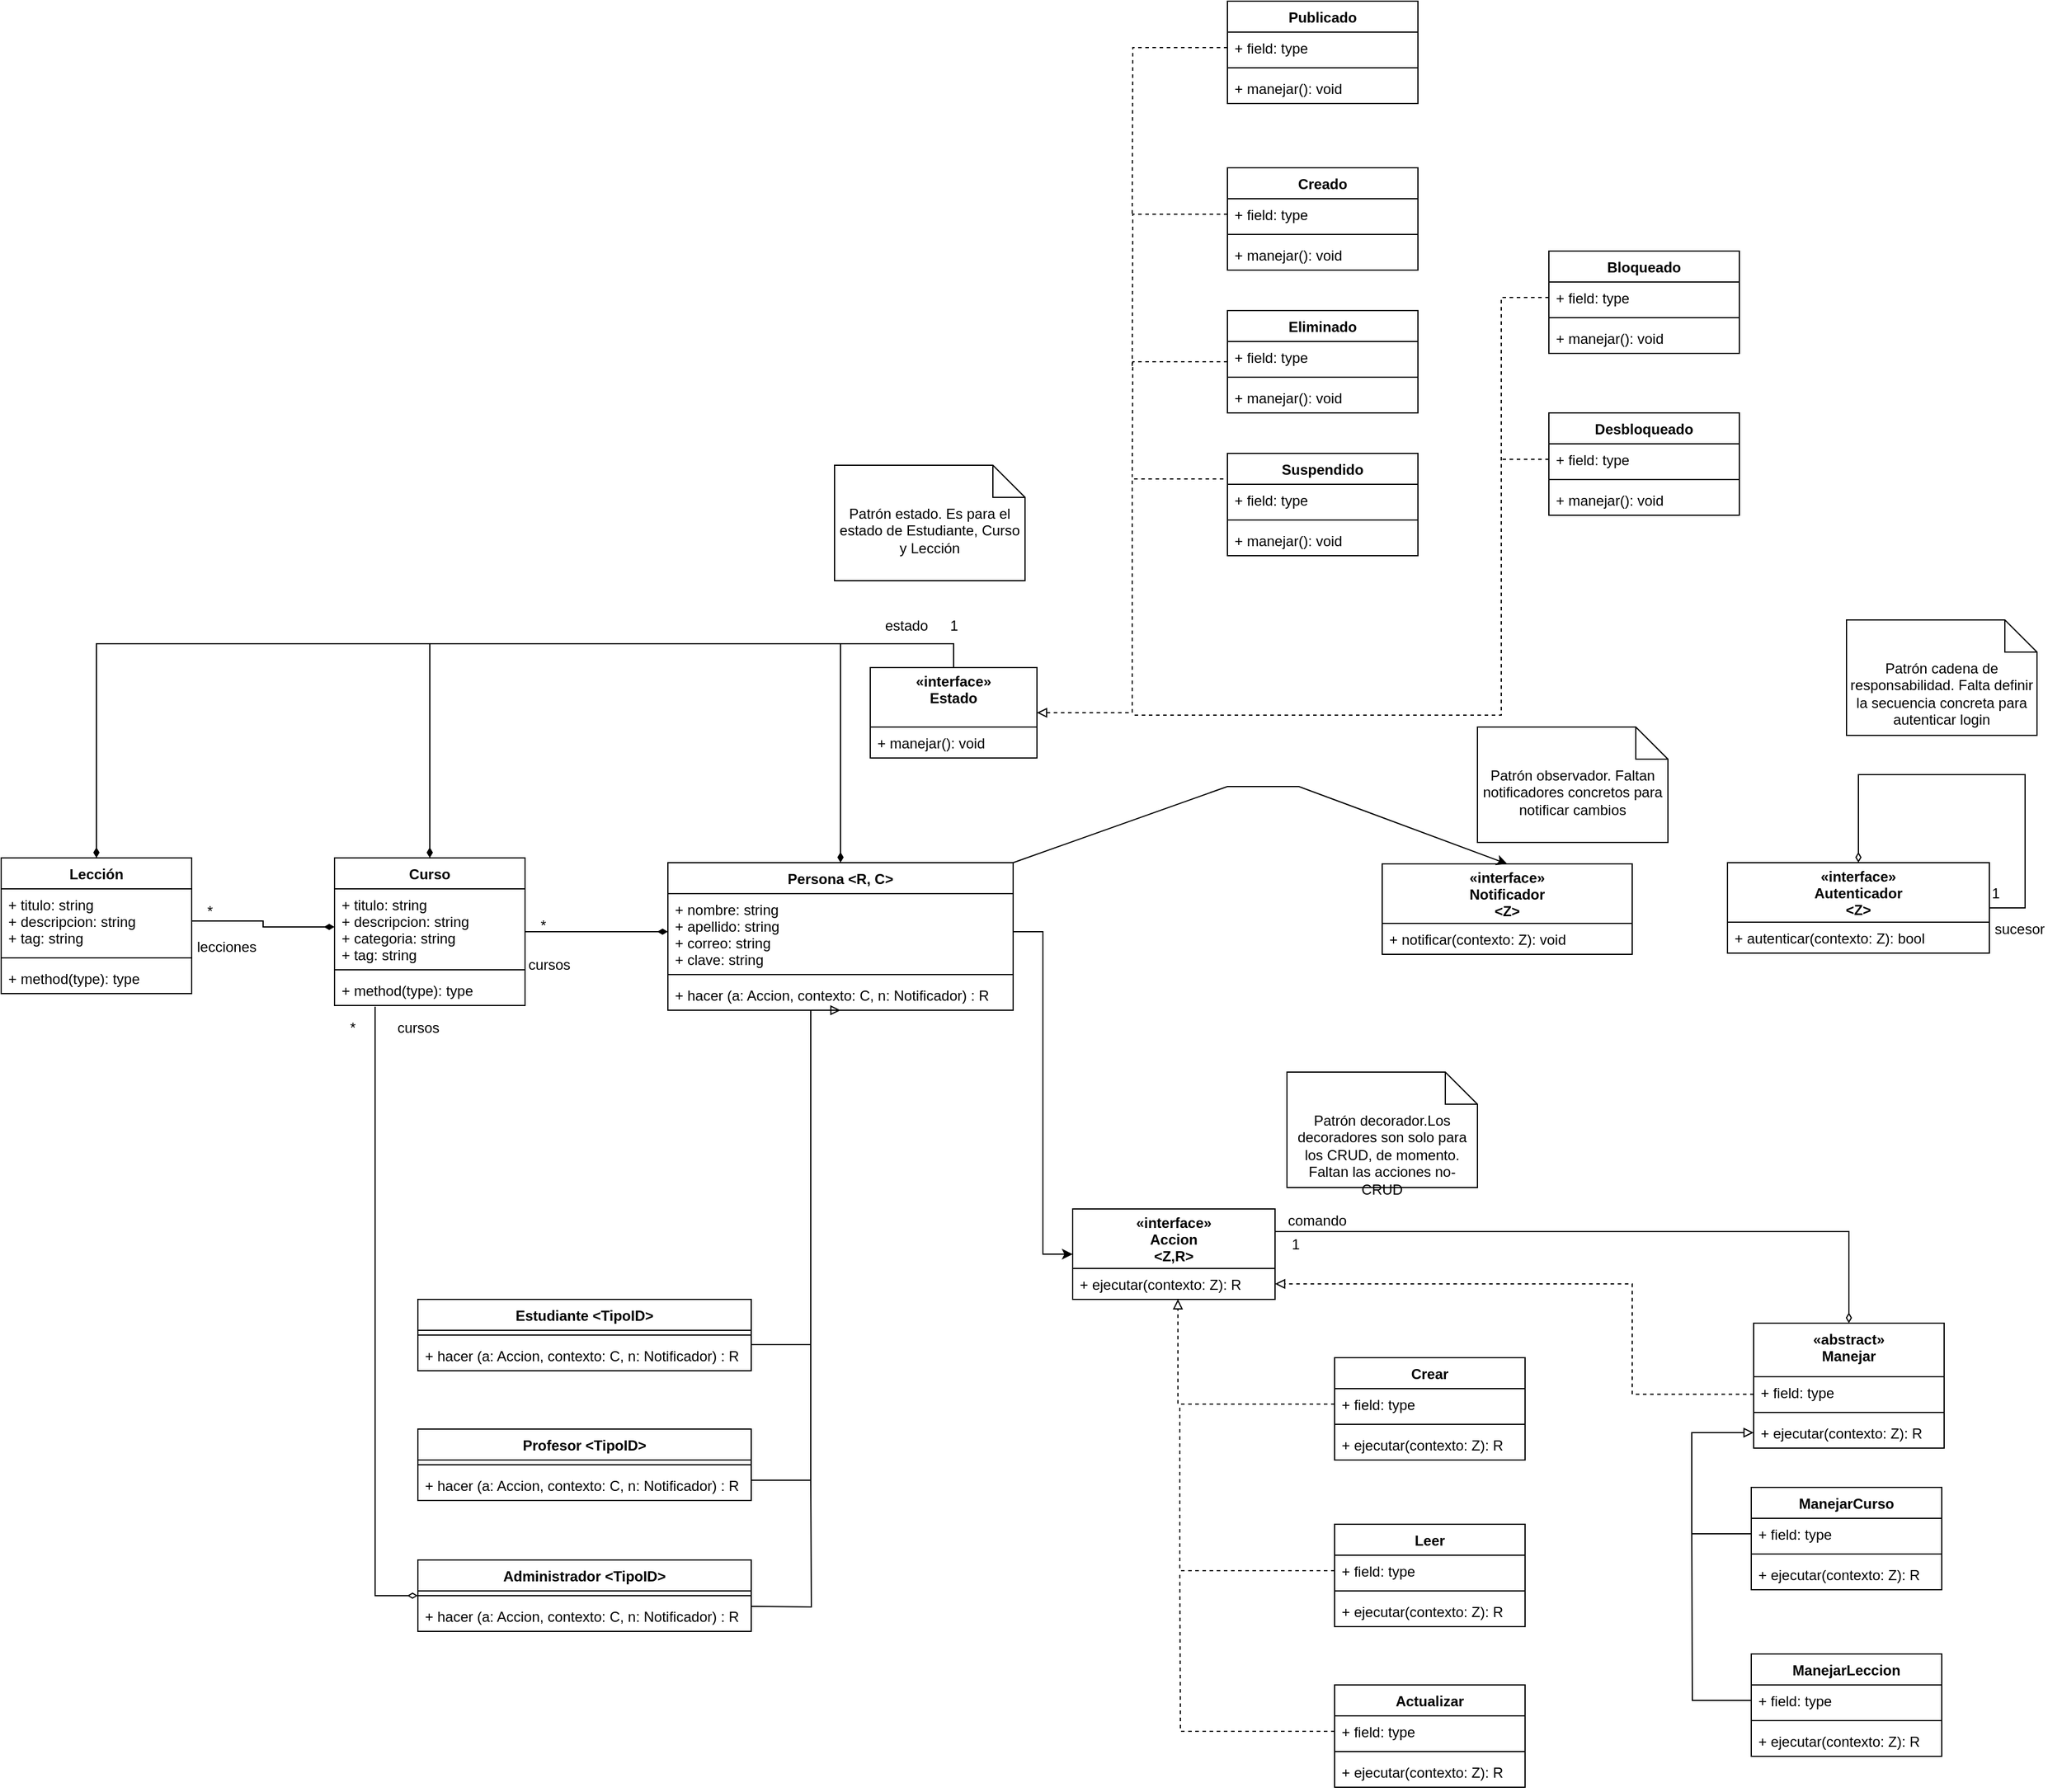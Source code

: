<mxfile version="20.5.1" type="github" pages="3">
  <diagram id="C5RBs43oDa-KdzZeNtuy" name="Diagrama de Clases">
    <mxGraphModel dx="1695" dy="1645" grid="1" gridSize="10" guides="1" tooltips="1" connect="1" arrows="1" fold="1" page="1" pageScale="1" pageWidth="827" pageHeight="1169" math="0" shadow="0">
      <root>
        <mxCell id="WIyWlLk6GJQsqaUBKTNV-0" />
        <mxCell id="WIyWlLk6GJQsqaUBKTNV-1" parent="WIyWlLk6GJQsqaUBKTNV-0" />
        <mxCell id="8BfYpWPE0i2859SI4WqA-59" style="rounded=0;orthogonalLoop=1;jettySize=auto;html=1;exitX=1;exitY=0;exitDx=0;exitDy=0;entryX=0.5;entryY=0;entryDx=0;entryDy=0;strokeColor=default;endArrow=classic;endFill=1;" parent="WIyWlLk6GJQsqaUBKTNV-1" source="8BfYpWPE0i2859SI4WqA-0" target="8BfYpWPE0i2859SI4WqA-57" edge="1">
          <mxGeometry relative="1" as="geometry">
            <Array as="points">
              <mxPoint x="760" y="230" />
              <mxPoint x="820" y="230" />
            </Array>
          </mxGeometry>
        </mxCell>
        <mxCell id="8BfYpWPE0i2859SI4WqA-0" value="Persona &lt;R, C&gt;" style="swimlane;fontStyle=1;align=center;verticalAlign=top;childLayout=stackLayout;horizontal=1;startSize=26;horizontalStack=0;resizeParent=1;resizeParentMax=0;resizeLast=0;collapsible=1;marginBottom=0;" parent="WIyWlLk6GJQsqaUBKTNV-1" vertex="1">
          <mxGeometry x="290" y="294" width="290" height="124" as="geometry" />
        </mxCell>
        <mxCell id="8BfYpWPE0i2859SI4WqA-1" value="+ nombre: string&#xa;+ apellido: string&#xa;+ correo: string&#xa;+ clave: string&#xa;" style="text;strokeColor=none;fillColor=none;align=left;verticalAlign=top;spacingLeft=4;spacingRight=4;overflow=hidden;rotatable=0;points=[[0,0.5],[1,0.5]];portConstraint=eastwest;" parent="8BfYpWPE0i2859SI4WqA-0" vertex="1">
          <mxGeometry y="26" width="290" height="64" as="geometry" />
        </mxCell>
        <mxCell id="8BfYpWPE0i2859SI4WqA-2" value="" style="line;strokeWidth=1;fillColor=none;align=left;verticalAlign=middle;spacingTop=-1;spacingLeft=3;spacingRight=3;rotatable=0;labelPosition=right;points=[];portConstraint=eastwest;strokeColor=inherit;" parent="8BfYpWPE0i2859SI4WqA-0" vertex="1">
          <mxGeometry y="90" width="290" height="8" as="geometry" />
        </mxCell>
        <mxCell id="8BfYpWPE0i2859SI4WqA-3" value="+ hacer (a: Accion, contexto: C, n: Notificador) : R" style="text;strokeColor=none;fillColor=none;align=left;verticalAlign=top;spacingLeft=4;spacingRight=4;overflow=hidden;rotatable=0;points=[[0,0.5],[1,0.5]];portConstraint=eastwest;" parent="8BfYpWPE0i2859SI4WqA-0" vertex="1">
          <mxGeometry y="98" width="290" height="26" as="geometry" />
        </mxCell>
        <mxCell id="8BfYpWPE0i2859SI4WqA-4" value="Estudiante &lt;TipoID&gt;" style="swimlane;fontStyle=1;align=center;verticalAlign=top;childLayout=stackLayout;horizontal=1;startSize=26;horizontalStack=0;resizeParent=1;resizeParentMax=0;resizeLast=0;collapsible=1;marginBottom=0;" parent="WIyWlLk6GJQsqaUBKTNV-1" vertex="1">
          <mxGeometry x="80" y="661" width="280" height="60" as="geometry" />
        </mxCell>
        <mxCell id="8BfYpWPE0i2859SI4WqA-6" value="" style="line;strokeWidth=1;fillColor=none;align=left;verticalAlign=middle;spacingTop=-1;spacingLeft=3;spacingRight=3;rotatable=0;labelPosition=right;points=[];portConstraint=eastwest;strokeColor=inherit;" parent="8BfYpWPE0i2859SI4WqA-4" vertex="1">
          <mxGeometry y="26" width="280" height="8" as="geometry" />
        </mxCell>
        <mxCell id="8BfYpWPE0i2859SI4WqA-7" value="+ hacer (a: Accion, contexto: C, n: Notificador) : R" style="text;strokeColor=none;fillColor=none;align=left;verticalAlign=top;spacingLeft=4;spacingRight=4;overflow=hidden;rotatable=0;points=[[0,0.5],[1,0.5]];portConstraint=eastwest;" parent="8BfYpWPE0i2859SI4WqA-4" vertex="1">
          <mxGeometry y="34" width="280" height="26" as="geometry" />
        </mxCell>
        <mxCell id="8BfYpWPE0i2859SI4WqA-68" style="edgeStyle=orthogonalEdgeStyle;rounded=0;orthogonalLoop=1;jettySize=auto;html=1;strokeColor=default;endArrow=none;endFill=0;" parent="WIyWlLk6GJQsqaUBKTNV-1" source="8BfYpWPE0i2859SI4WqA-8" edge="1">
          <mxGeometry relative="1" as="geometry">
            <mxPoint x="410" y="690" as="targetPoint" />
            <Array as="points">
              <mxPoint x="410" y="813" />
            </Array>
          </mxGeometry>
        </mxCell>
        <mxCell id="8BfYpWPE0i2859SI4WqA-8" value="Profesor &lt;TipoID&gt;" style="swimlane;fontStyle=1;align=center;verticalAlign=top;childLayout=stackLayout;horizontal=1;startSize=26;horizontalStack=0;resizeParent=1;resizeParentMax=0;resizeLast=0;collapsible=1;marginBottom=0;" parent="WIyWlLk6GJQsqaUBKTNV-1" vertex="1">
          <mxGeometry x="80" y="770" width="280" height="60" as="geometry" />
        </mxCell>
        <mxCell id="8BfYpWPE0i2859SI4WqA-10" value="" style="line;strokeWidth=1;fillColor=none;align=left;verticalAlign=middle;spacingTop=-1;spacingLeft=3;spacingRight=3;rotatable=0;labelPosition=right;points=[];portConstraint=eastwest;strokeColor=inherit;" parent="8BfYpWPE0i2859SI4WqA-8" vertex="1">
          <mxGeometry y="26" width="280" height="8" as="geometry" />
        </mxCell>
        <mxCell id="8BfYpWPE0i2859SI4WqA-11" value="+ hacer (a: Accion, contexto: C, n: Notificador) : R" style="text;strokeColor=none;fillColor=none;align=left;verticalAlign=top;spacingLeft=4;spacingRight=4;overflow=hidden;rotatable=0;points=[[0,0.5],[1,0.5]];portConstraint=eastwest;" parent="8BfYpWPE0i2859SI4WqA-8" vertex="1">
          <mxGeometry y="34" width="280" height="26" as="geometry" />
        </mxCell>
        <mxCell id="tjpaCm1Rbv1vSJlVYsM5-0" style="edgeStyle=orthogonalEdgeStyle;rounded=0;orthogonalLoop=1;jettySize=auto;html=1;entryX=0.213;entryY=1.038;entryDx=0;entryDy=0;entryPerimeter=0;endArrow=none;endFill=0;startArrow=diamondThin;startFill=0;" parent="WIyWlLk6GJQsqaUBKTNV-1" source="8BfYpWPE0i2859SI4WqA-12" target="8BfYpWPE0i2859SI4WqA-27" edge="1">
          <mxGeometry relative="1" as="geometry">
            <Array as="points">
              <mxPoint x="44" y="910" />
            </Array>
          </mxGeometry>
        </mxCell>
        <mxCell id="8BfYpWPE0i2859SI4WqA-12" value="Administrador &lt;TipoID&gt;" style="swimlane;fontStyle=1;align=center;verticalAlign=top;childLayout=stackLayout;horizontal=1;startSize=26;horizontalStack=0;resizeParent=1;resizeParentMax=0;resizeLast=0;collapsible=1;marginBottom=0;" parent="WIyWlLk6GJQsqaUBKTNV-1" vertex="1">
          <mxGeometry x="80" y="880" width="280" height="60" as="geometry" />
        </mxCell>
        <mxCell id="8BfYpWPE0i2859SI4WqA-14" value="" style="line;strokeWidth=1;fillColor=none;align=left;verticalAlign=middle;spacingTop=-1;spacingLeft=3;spacingRight=3;rotatable=0;labelPosition=right;points=[];portConstraint=eastwest;strokeColor=inherit;" parent="8BfYpWPE0i2859SI4WqA-12" vertex="1">
          <mxGeometry y="26" width="280" height="8" as="geometry" />
        </mxCell>
        <mxCell id="8BfYpWPE0i2859SI4WqA-15" value="+ hacer (a: Accion, contexto: C, n: Notificador) : R" style="text;strokeColor=none;fillColor=none;align=left;verticalAlign=top;spacingLeft=4;spacingRight=4;overflow=hidden;rotatable=0;points=[[0,0.5],[1,0.5]];portConstraint=eastwest;" parent="8BfYpWPE0i2859SI4WqA-12" vertex="1">
          <mxGeometry y="34" width="280" height="26" as="geometry" />
        </mxCell>
        <mxCell id="8BfYpWPE0i2859SI4WqA-21" style="edgeStyle=orthogonalEdgeStyle;rounded=0;orthogonalLoop=1;jettySize=auto;html=1;entryX=0.5;entryY=0;entryDx=0;entryDy=0;endArrow=diamondThin;endFill=1;exitX=0.5;exitY=0;exitDx=0;exitDy=0;" parent="WIyWlLk6GJQsqaUBKTNV-1" source="8BfYpWPE0i2859SI4WqA-16" target="8BfYpWPE0i2859SI4WqA-0" edge="1">
          <mxGeometry relative="1" as="geometry" />
        </mxCell>
        <mxCell id="8BfYpWPE0i2859SI4WqA-32" style="edgeStyle=orthogonalEdgeStyle;rounded=0;orthogonalLoop=1;jettySize=auto;html=1;exitX=0.5;exitY=0;exitDx=0;exitDy=0;entryX=0.5;entryY=0;entryDx=0;entryDy=0;endArrow=diamondThin;endFill=1;" parent="WIyWlLk6GJQsqaUBKTNV-1" source="8BfYpWPE0i2859SI4WqA-16" target="8BfYpWPE0i2859SI4WqA-24" edge="1">
          <mxGeometry relative="1" as="geometry" />
        </mxCell>
        <mxCell id="8BfYpWPE0i2859SI4WqA-33" style="edgeStyle=orthogonalEdgeStyle;rounded=0;orthogonalLoop=1;jettySize=auto;html=1;exitX=0.5;exitY=0;exitDx=0;exitDy=0;entryX=0.5;entryY=0;entryDx=0;entryDy=0;endArrow=diamondThin;endFill=1;" parent="WIyWlLk6GJQsqaUBKTNV-1" source="8BfYpWPE0i2859SI4WqA-16" target="8BfYpWPE0i2859SI4WqA-28" edge="1">
          <mxGeometry relative="1" as="geometry" />
        </mxCell>
        <mxCell id="8BfYpWPE0i2859SI4WqA-92" style="edgeStyle=orthogonalEdgeStyle;rounded=0;orthogonalLoop=1;jettySize=auto;html=1;entryX=0;entryY=0.25;entryDx=0;entryDy=0;strokeColor=default;endArrow=none;endFill=0;startArrow=block;startFill=0;dashed=1;" parent="WIyWlLk6GJQsqaUBKTNV-1" source="8BfYpWPE0i2859SI4WqA-16" target="8BfYpWPE0i2859SI4WqA-70" edge="1">
          <mxGeometry relative="1" as="geometry" />
        </mxCell>
        <mxCell id="8BfYpWPE0i2859SI4WqA-16" value="«interface»&#xa;Estado&#xa;" style="swimlane;fontStyle=1;childLayout=stackLayout;horizontal=1;startSize=50;fillColor=none;horizontalStack=0;resizeParent=1;resizeParentMax=0;resizeLast=0;collapsible=1;marginBottom=0;" parent="WIyWlLk6GJQsqaUBKTNV-1" vertex="1">
          <mxGeometry x="460" y="130" width="140" height="76" as="geometry">
            <mxRectangle x="460" y="130" width="100" height="40" as="alternateBounds" />
          </mxGeometry>
        </mxCell>
        <mxCell id="8BfYpWPE0i2859SI4WqA-17" value="+ manejar(): void" style="text;strokeColor=none;fillColor=none;align=left;verticalAlign=top;spacingLeft=4;spacingRight=4;overflow=hidden;rotatable=0;points=[[0,0.5],[1,0.5]];portConstraint=eastwest;" parent="8BfYpWPE0i2859SI4WqA-16" vertex="1">
          <mxGeometry y="50" width="140" height="26" as="geometry" />
        </mxCell>
        <mxCell id="8BfYpWPE0i2859SI4WqA-22" value="1" style="text;html=1;align=center;verticalAlign=middle;resizable=0;points=[];autosize=1;strokeColor=none;fillColor=none;" parent="WIyWlLk6GJQsqaUBKTNV-1" vertex="1">
          <mxGeometry x="515" y="80" width="30" height="30" as="geometry" />
        </mxCell>
        <mxCell id="8BfYpWPE0i2859SI4WqA-23" value="estado" style="text;html=1;align=center;verticalAlign=middle;resizable=0;points=[];autosize=1;strokeColor=none;fillColor=none;" parent="WIyWlLk6GJQsqaUBKTNV-1" vertex="1">
          <mxGeometry x="460" y="80" width="60" height="30" as="geometry" />
        </mxCell>
        <mxCell id="8BfYpWPE0i2859SI4WqA-39" style="edgeStyle=orthogonalEdgeStyle;rounded=0;orthogonalLoop=1;jettySize=auto;html=1;exitX=1;exitY=0.5;exitDx=0;exitDy=0;entryX=0;entryY=0.5;entryDx=0;entryDy=0;endArrow=diamondThin;endFill=1;" parent="WIyWlLk6GJQsqaUBKTNV-1" source="8BfYpWPE0i2859SI4WqA-24" target="8BfYpWPE0i2859SI4WqA-1" edge="1">
          <mxGeometry relative="1" as="geometry" />
        </mxCell>
        <mxCell id="8BfYpWPE0i2859SI4WqA-24" value="Curso" style="swimlane;fontStyle=1;align=center;verticalAlign=top;childLayout=stackLayout;horizontal=1;startSize=26;horizontalStack=0;resizeParent=1;resizeParentMax=0;resizeLast=0;collapsible=1;marginBottom=0;" parent="WIyWlLk6GJQsqaUBKTNV-1" vertex="1">
          <mxGeometry x="10" y="290" width="160" height="124" as="geometry" />
        </mxCell>
        <mxCell id="8BfYpWPE0i2859SI4WqA-25" value="+ titulo: string&#xa;+ descripcion: string&#xa;+ categoria: string&#xa;+ tag: string&#xa;" style="text;strokeColor=none;fillColor=none;align=left;verticalAlign=top;spacingLeft=4;spacingRight=4;overflow=hidden;rotatable=0;points=[[0,0.5],[1,0.5]];portConstraint=eastwest;" parent="8BfYpWPE0i2859SI4WqA-24" vertex="1">
          <mxGeometry y="26" width="160" height="64" as="geometry" />
        </mxCell>
        <mxCell id="8BfYpWPE0i2859SI4WqA-26" value="" style="line;strokeWidth=1;fillColor=none;align=left;verticalAlign=middle;spacingTop=-1;spacingLeft=3;spacingRight=3;rotatable=0;labelPosition=right;points=[];portConstraint=eastwest;strokeColor=inherit;" parent="8BfYpWPE0i2859SI4WqA-24" vertex="1">
          <mxGeometry y="90" width="160" height="8" as="geometry" />
        </mxCell>
        <mxCell id="8BfYpWPE0i2859SI4WqA-27" value="+ method(type): type" style="text;strokeColor=none;fillColor=none;align=left;verticalAlign=top;spacingLeft=4;spacingRight=4;overflow=hidden;rotatable=0;points=[[0,0.5],[1,0.5]];portConstraint=eastwest;" parent="8BfYpWPE0i2859SI4WqA-24" vertex="1">
          <mxGeometry y="98" width="160" height="26" as="geometry" />
        </mxCell>
        <mxCell id="8BfYpWPE0i2859SI4WqA-28" value="Lección" style="swimlane;fontStyle=1;align=center;verticalAlign=top;childLayout=stackLayout;horizontal=1;startSize=26;horizontalStack=0;resizeParent=1;resizeParentMax=0;resizeLast=0;collapsible=1;marginBottom=0;" parent="WIyWlLk6GJQsqaUBKTNV-1" vertex="1">
          <mxGeometry x="-270" y="290" width="160" height="114" as="geometry" />
        </mxCell>
        <mxCell id="8BfYpWPE0i2859SI4WqA-29" value="+ titulo: string&#xa;+ descripcion: string&#xa;+ tag: string&#xa;&#xa;&#xa;" style="text;strokeColor=none;fillColor=none;align=left;verticalAlign=top;spacingLeft=4;spacingRight=4;overflow=hidden;rotatable=0;points=[[0,0.5],[1,0.5]];portConstraint=eastwest;" parent="8BfYpWPE0i2859SI4WqA-28" vertex="1">
          <mxGeometry y="26" width="160" height="54" as="geometry" />
        </mxCell>
        <mxCell id="8BfYpWPE0i2859SI4WqA-30" value="" style="line;strokeWidth=1;fillColor=none;align=left;verticalAlign=middle;spacingTop=-1;spacingLeft=3;spacingRight=3;rotatable=0;labelPosition=right;points=[];portConstraint=eastwest;strokeColor=inherit;" parent="8BfYpWPE0i2859SI4WqA-28" vertex="1">
          <mxGeometry y="80" width="160" height="8" as="geometry" />
        </mxCell>
        <mxCell id="8BfYpWPE0i2859SI4WqA-31" value="+ method(type): type" style="text;strokeColor=none;fillColor=none;align=left;verticalAlign=top;spacingLeft=4;spacingRight=4;overflow=hidden;rotatable=0;points=[[0,0.5],[1,0.5]];portConstraint=eastwest;" parent="8BfYpWPE0i2859SI4WqA-28" vertex="1">
          <mxGeometry y="88" width="160" height="26" as="geometry" />
        </mxCell>
        <mxCell id="8BfYpWPE0i2859SI4WqA-36" style="edgeStyle=orthogonalEdgeStyle;rounded=0;orthogonalLoop=1;jettySize=auto;html=1;exitX=1;exitY=0.5;exitDx=0;exitDy=0;entryX=0;entryY=0.5;entryDx=0;entryDy=0;endArrow=diamondThin;endFill=1;" parent="WIyWlLk6GJQsqaUBKTNV-1" source="8BfYpWPE0i2859SI4WqA-29" target="8BfYpWPE0i2859SI4WqA-25" edge="1">
          <mxGeometry relative="1" as="geometry" />
        </mxCell>
        <mxCell id="8BfYpWPE0i2859SI4WqA-37" value="*" style="text;html=1;align=center;verticalAlign=middle;resizable=0;points=[];autosize=1;strokeColor=none;fillColor=none;" parent="WIyWlLk6GJQsqaUBKTNV-1" vertex="1">
          <mxGeometry x="-110" y="320" width="30" height="30" as="geometry" />
        </mxCell>
        <mxCell id="8BfYpWPE0i2859SI4WqA-38" value="lecciones" style="text;html=1;align=center;verticalAlign=middle;resizable=0;points=[];autosize=1;strokeColor=none;fillColor=none;" parent="WIyWlLk6GJQsqaUBKTNV-1" vertex="1">
          <mxGeometry x="-116" y="350" width="70" height="30" as="geometry" />
        </mxCell>
        <mxCell id="8BfYpWPE0i2859SI4WqA-40" value="*" style="text;html=1;align=center;verticalAlign=middle;resizable=0;points=[];autosize=1;strokeColor=none;fillColor=none;" parent="WIyWlLk6GJQsqaUBKTNV-1" vertex="1">
          <mxGeometry x="170" y="332" width="30" height="30" as="geometry" />
        </mxCell>
        <mxCell id="8BfYpWPE0i2859SI4WqA-42" value="cursos" style="text;html=1;align=center;verticalAlign=middle;resizable=0;points=[];autosize=1;strokeColor=none;fillColor=none;" parent="WIyWlLk6GJQsqaUBKTNV-1" vertex="1">
          <mxGeometry x="160" y="365" width="60" height="30" as="geometry" />
        </mxCell>
        <mxCell id="8BfYpWPE0i2859SI4WqA-52" value="«interface»&#xa;Accion&#xa;&lt;Z,R&gt;" style="swimlane;fontStyle=1;childLayout=stackLayout;horizontal=1;startSize=50;fillColor=none;horizontalStack=0;resizeParent=1;resizeParentMax=0;resizeLast=0;collapsible=1;marginBottom=0;" parent="WIyWlLk6GJQsqaUBKTNV-1" vertex="1">
          <mxGeometry x="630" y="585" width="170" height="76" as="geometry">
            <mxRectangle x="460" y="130" width="100" height="40" as="alternateBounds" />
          </mxGeometry>
        </mxCell>
        <mxCell id="8BfYpWPE0i2859SI4WqA-53" value="+ ejecutar(contexto: Z): R" style="text;strokeColor=none;fillColor=none;align=left;verticalAlign=top;spacingLeft=4;spacingRight=4;overflow=hidden;rotatable=0;points=[[0,0.5],[1,0.5]];portConstraint=eastwest;" parent="8BfYpWPE0i2859SI4WqA-52" vertex="1">
          <mxGeometry y="50" width="170" height="26" as="geometry" />
        </mxCell>
        <mxCell id="8BfYpWPE0i2859SI4WqA-54" style="edgeStyle=orthogonalEdgeStyle;rounded=0;orthogonalLoop=1;jettySize=auto;html=1;exitX=1;exitY=0.5;exitDx=0;exitDy=0;entryX=0;entryY=0.5;entryDx=0;entryDy=0;strokeColor=default;endArrow=classic;endFill=1;" parent="WIyWlLk6GJQsqaUBKTNV-1" source="8BfYpWPE0i2859SI4WqA-1" target="8BfYpWPE0i2859SI4WqA-52" edge="1">
          <mxGeometry relative="1" as="geometry" />
        </mxCell>
        <mxCell id="8BfYpWPE0i2859SI4WqA-57" value="«interface»&#xa;Notificador&#xa;&lt;Z&gt;" style="swimlane;fontStyle=1;childLayout=stackLayout;horizontal=1;startSize=50;fillColor=none;horizontalStack=0;resizeParent=1;resizeParentMax=0;resizeLast=0;collapsible=1;marginBottom=0;" parent="WIyWlLk6GJQsqaUBKTNV-1" vertex="1">
          <mxGeometry x="890" y="295" width="210" height="76" as="geometry">
            <mxRectangle x="460" y="130" width="100" height="40" as="alternateBounds" />
          </mxGeometry>
        </mxCell>
        <mxCell id="8BfYpWPE0i2859SI4WqA-58" value="+ notificar(contexto: Z): void" style="text;strokeColor=none;fillColor=none;align=left;verticalAlign=top;spacingLeft=4;spacingRight=4;overflow=hidden;rotatable=0;points=[[0,0.5],[1,0.5]];portConstraint=eastwest;" parent="8BfYpWPE0i2859SI4WqA-57" vertex="1">
          <mxGeometry y="50" width="210" height="26" as="geometry" />
        </mxCell>
        <mxCell id="8BfYpWPE0i2859SI4WqA-60" value="«interface»&#xa;Autenticador&#xa;&lt;Z&gt;" style="swimlane;fontStyle=1;childLayout=stackLayout;horizontal=1;startSize=50;fillColor=none;horizontalStack=0;resizeParent=1;resizeParentMax=0;resizeLast=0;collapsible=1;marginBottom=0;" parent="WIyWlLk6GJQsqaUBKTNV-1" vertex="1">
          <mxGeometry x="1180" y="294" width="220" height="76" as="geometry">
            <mxRectangle x="460" y="130" width="100" height="40" as="alternateBounds" />
          </mxGeometry>
        </mxCell>
        <mxCell id="8BfYpWPE0i2859SI4WqA-61" value="+ autenticar(contexto: Z): bool" style="text;strokeColor=none;fillColor=none;align=left;verticalAlign=top;spacingLeft=4;spacingRight=4;overflow=hidden;rotatable=0;points=[[0,0.5],[1,0.5]];portConstraint=eastwest;" parent="8BfYpWPE0i2859SI4WqA-60" vertex="1">
          <mxGeometry y="50" width="220" height="26" as="geometry" />
        </mxCell>
        <mxCell id="8BfYpWPE0i2859SI4WqA-62" style="edgeStyle=orthogonalEdgeStyle;rounded=0;orthogonalLoop=1;jettySize=auto;html=1;exitX=1;exitY=0.5;exitDx=0;exitDy=0;entryX=0.5;entryY=0;entryDx=0;entryDy=0;strokeColor=default;endArrow=diamondThin;endFill=0;" parent="WIyWlLk6GJQsqaUBKTNV-1" source="8BfYpWPE0i2859SI4WqA-60" target="8BfYpWPE0i2859SI4WqA-60" edge="1">
          <mxGeometry relative="1" as="geometry">
            <Array as="points">
              <mxPoint x="1430" y="332" />
              <mxPoint x="1430" y="220" />
              <mxPoint x="1290" y="220" />
            </Array>
          </mxGeometry>
        </mxCell>
        <mxCell id="8BfYpWPE0i2859SI4WqA-63" value="1" style="text;html=1;align=center;verticalAlign=middle;resizable=0;points=[];autosize=1;strokeColor=none;fillColor=none;" parent="WIyWlLk6GJQsqaUBKTNV-1" vertex="1">
          <mxGeometry x="1390" y="305" width="30" height="30" as="geometry" />
        </mxCell>
        <mxCell id="8BfYpWPE0i2859SI4WqA-64" value="sucesor" style="text;html=1;align=center;verticalAlign=middle;resizable=0;points=[];autosize=1;strokeColor=none;fillColor=none;" parent="WIyWlLk6GJQsqaUBKTNV-1" vertex="1">
          <mxGeometry x="1390" y="335" width="70" height="30" as="geometry" />
        </mxCell>
        <mxCell id="8BfYpWPE0i2859SI4WqA-66" style="edgeStyle=orthogonalEdgeStyle;rounded=0;orthogonalLoop=1;jettySize=auto;html=1;strokeColor=default;endArrow=block;endFill=0;entryX=0.5;entryY=1;entryDx=0;entryDy=0;exitX=1;exitY=0.5;exitDx=0;exitDy=0;" parent="WIyWlLk6GJQsqaUBKTNV-1" target="8BfYpWPE0i2859SI4WqA-0" edge="1" source="8BfYpWPE0i2859SI4WqA-7">
          <mxGeometry relative="1" as="geometry">
            <mxPoint x="410" y="439" as="targetPoint" />
            <mxPoint x="327" y="699" as="sourcePoint" />
            <Array as="points">
              <mxPoint x="360" y="699" />
              <mxPoint x="410" y="699" />
              <mxPoint x="410" y="418" />
            </Array>
          </mxGeometry>
        </mxCell>
        <mxCell id="8BfYpWPE0i2859SI4WqA-69" style="edgeStyle=orthogonalEdgeStyle;rounded=0;orthogonalLoop=1;jettySize=auto;html=1;strokeColor=default;endArrow=none;endFill=0;" parent="WIyWlLk6GJQsqaUBKTNV-1" edge="1">
          <mxGeometry relative="1" as="geometry">
            <mxPoint x="410" y="810" as="targetPoint" />
            <mxPoint x="360" y="919" as="sourcePoint" />
          </mxGeometry>
        </mxCell>
        <mxCell id="8BfYpWPE0i2859SI4WqA-70" value="Suspendido" style="swimlane;fontStyle=1;align=center;verticalAlign=top;childLayout=stackLayout;horizontal=1;startSize=26;horizontalStack=0;resizeParent=1;resizeParentMax=0;resizeLast=0;collapsible=1;marginBottom=0;" parent="WIyWlLk6GJQsqaUBKTNV-1" vertex="1">
          <mxGeometry x="760" y="-50" width="160" height="86" as="geometry" />
        </mxCell>
        <mxCell id="8BfYpWPE0i2859SI4WqA-71" value="+ field: type" style="text;strokeColor=none;fillColor=none;align=left;verticalAlign=top;spacingLeft=4;spacingRight=4;overflow=hidden;rotatable=0;points=[[0,0.5],[1,0.5]];portConstraint=eastwest;" parent="8BfYpWPE0i2859SI4WqA-70" vertex="1">
          <mxGeometry y="26" width="160" height="26" as="geometry" />
        </mxCell>
        <mxCell id="8BfYpWPE0i2859SI4WqA-72" value="" style="line;strokeWidth=1;fillColor=none;align=left;verticalAlign=middle;spacingTop=-1;spacingLeft=3;spacingRight=3;rotatable=0;labelPosition=right;points=[];portConstraint=eastwest;strokeColor=inherit;" parent="8BfYpWPE0i2859SI4WqA-70" vertex="1">
          <mxGeometry y="52" width="160" height="8" as="geometry" />
        </mxCell>
        <mxCell id="8BfYpWPE0i2859SI4WqA-73" value="+ manejar(): void" style="text;strokeColor=none;fillColor=none;align=left;verticalAlign=top;spacingLeft=4;spacingRight=4;overflow=hidden;rotatable=0;points=[[0,0.5],[1,0.5]];portConstraint=eastwest;" parent="8BfYpWPE0i2859SI4WqA-70" vertex="1">
          <mxGeometry y="60" width="160" height="26" as="geometry" />
        </mxCell>
        <mxCell id="8BfYpWPE0i2859SI4WqA-93" style="edgeStyle=orthogonalEdgeStyle;rounded=0;orthogonalLoop=1;jettySize=auto;html=1;dashed=1;strokeColor=default;startArrow=none;startFill=0;endArrow=none;endFill=0;" parent="WIyWlLk6GJQsqaUBKTNV-1" source="8BfYpWPE0i2859SI4WqA-74" edge="1">
          <mxGeometry relative="1" as="geometry">
            <mxPoint x="680" y="-30" as="targetPoint" />
          </mxGeometry>
        </mxCell>
        <mxCell id="8BfYpWPE0i2859SI4WqA-74" value="Eliminado" style="swimlane;fontStyle=1;align=center;verticalAlign=top;childLayout=stackLayout;horizontal=1;startSize=26;horizontalStack=0;resizeParent=1;resizeParentMax=0;resizeLast=0;collapsible=1;marginBottom=0;" parent="WIyWlLk6GJQsqaUBKTNV-1" vertex="1">
          <mxGeometry x="760" y="-170" width="160" height="86" as="geometry" />
        </mxCell>
        <mxCell id="8BfYpWPE0i2859SI4WqA-75" value="+ field: type" style="text;strokeColor=none;fillColor=none;align=left;verticalAlign=top;spacingLeft=4;spacingRight=4;overflow=hidden;rotatable=0;points=[[0,0.5],[1,0.5]];portConstraint=eastwest;" parent="8BfYpWPE0i2859SI4WqA-74" vertex="1">
          <mxGeometry y="26" width="160" height="26" as="geometry" />
        </mxCell>
        <mxCell id="8BfYpWPE0i2859SI4WqA-76" value="" style="line;strokeWidth=1;fillColor=none;align=left;verticalAlign=middle;spacingTop=-1;spacingLeft=3;spacingRight=3;rotatable=0;labelPosition=right;points=[];portConstraint=eastwest;strokeColor=inherit;" parent="8BfYpWPE0i2859SI4WqA-74" vertex="1">
          <mxGeometry y="52" width="160" height="8" as="geometry" />
        </mxCell>
        <mxCell id="8BfYpWPE0i2859SI4WqA-77" value="+ manejar(): void" style="text;strokeColor=none;fillColor=none;align=left;verticalAlign=top;spacingLeft=4;spacingRight=4;overflow=hidden;rotatable=0;points=[[0,0.5],[1,0.5]];portConstraint=eastwest;" parent="8BfYpWPE0i2859SI4WqA-74" vertex="1">
          <mxGeometry y="60" width="160" height="26" as="geometry" />
        </mxCell>
        <mxCell id="8BfYpWPE0i2859SI4WqA-78" value="Creado" style="swimlane;fontStyle=1;align=center;verticalAlign=top;childLayout=stackLayout;horizontal=1;startSize=26;horizontalStack=0;resizeParent=1;resizeParentMax=0;resizeLast=0;collapsible=1;marginBottom=0;" parent="WIyWlLk6GJQsqaUBKTNV-1" vertex="1">
          <mxGeometry x="760" y="-290" width="160" height="86" as="geometry" />
        </mxCell>
        <mxCell id="8BfYpWPE0i2859SI4WqA-79" value="+ field: type" style="text;strokeColor=none;fillColor=none;align=left;verticalAlign=top;spacingLeft=4;spacingRight=4;overflow=hidden;rotatable=0;points=[[0,0.5],[1,0.5]];portConstraint=eastwest;" parent="8BfYpWPE0i2859SI4WqA-78" vertex="1">
          <mxGeometry y="26" width="160" height="26" as="geometry" />
        </mxCell>
        <mxCell id="8BfYpWPE0i2859SI4WqA-80" value="" style="line;strokeWidth=1;fillColor=none;align=left;verticalAlign=middle;spacingTop=-1;spacingLeft=3;spacingRight=3;rotatable=0;labelPosition=right;points=[];portConstraint=eastwest;strokeColor=inherit;" parent="8BfYpWPE0i2859SI4WqA-78" vertex="1">
          <mxGeometry y="52" width="160" height="8" as="geometry" />
        </mxCell>
        <mxCell id="8BfYpWPE0i2859SI4WqA-81" value="+ manejar(): void" style="text;strokeColor=none;fillColor=none;align=left;verticalAlign=top;spacingLeft=4;spacingRight=4;overflow=hidden;rotatable=0;points=[[0,0.5],[1,0.5]];portConstraint=eastwest;" parent="8BfYpWPE0i2859SI4WqA-78" vertex="1">
          <mxGeometry y="60" width="160" height="26" as="geometry" />
        </mxCell>
        <mxCell id="8BfYpWPE0i2859SI4WqA-82" value="Bloqueado" style="swimlane;fontStyle=1;align=center;verticalAlign=top;childLayout=stackLayout;horizontal=1;startSize=26;horizontalStack=0;resizeParent=1;resizeParentMax=0;resizeLast=0;collapsible=1;marginBottom=0;" parent="WIyWlLk6GJQsqaUBKTNV-1" vertex="1">
          <mxGeometry x="1030" y="-220" width="160" height="86" as="geometry" />
        </mxCell>
        <mxCell id="8BfYpWPE0i2859SI4WqA-83" value="+ field: type" style="text;strokeColor=none;fillColor=none;align=left;verticalAlign=top;spacingLeft=4;spacingRight=4;overflow=hidden;rotatable=0;points=[[0,0.5],[1,0.5]];portConstraint=eastwest;" parent="8BfYpWPE0i2859SI4WqA-82" vertex="1">
          <mxGeometry y="26" width="160" height="26" as="geometry" />
        </mxCell>
        <mxCell id="8BfYpWPE0i2859SI4WqA-84" value="" style="line;strokeWidth=1;fillColor=none;align=left;verticalAlign=middle;spacingTop=-1;spacingLeft=3;spacingRight=3;rotatable=0;labelPosition=right;points=[];portConstraint=eastwest;strokeColor=inherit;" parent="8BfYpWPE0i2859SI4WqA-82" vertex="1">
          <mxGeometry y="52" width="160" height="8" as="geometry" />
        </mxCell>
        <mxCell id="8BfYpWPE0i2859SI4WqA-85" value="+ manejar(): void" style="text;strokeColor=none;fillColor=none;align=left;verticalAlign=top;spacingLeft=4;spacingRight=4;overflow=hidden;rotatable=0;points=[[0,0.5],[1,0.5]];portConstraint=eastwest;" parent="8BfYpWPE0i2859SI4WqA-82" vertex="1">
          <mxGeometry y="60" width="160" height="26" as="geometry" />
        </mxCell>
        <mxCell id="8BfYpWPE0i2859SI4WqA-86" value="Desbloqueado" style="swimlane;fontStyle=1;align=center;verticalAlign=top;childLayout=stackLayout;horizontal=1;startSize=26;horizontalStack=0;resizeParent=1;resizeParentMax=0;resizeLast=0;collapsible=1;marginBottom=0;" parent="WIyWlLk6GJQsqaUBKTNV-1" vertex="1">
          <mxGeometry x="1030" y="-84" width="160" height="86" as="geometry" />
        </mxCell>
        <mxCell id="8BfYpWPE0i2859SI4WqA-87" value="+ field: type" style="text;strokeColor=none;fillColor=none;align=left;verticalAlign=top;spacingLeft=4;spacingRight=4;overflow=hidden;rotatable=0;points=[[0,0.5],[1,0.5]];portConstraint=eastwest;" parent="8BfYpWPE0i2859SI4WqA-86" vertex="1">
          <mxGeometry y="26" width="160" height="26" as="geometry" />
        </mxCell>
        <mxCell id="8BfYpWPE0i2859SI4WqA-88" value="" style="line;strokeWidth=1;fillColor=none;align=left;verticalAlign=middle;spacingTop=-1;spacingLeft=3;spacingRight=3;rotatable=0;labelPosition=right;points=[];portConstraint=eastwest;strokeColor=inherit;" parent="8BfYpWPE0i2859SI4WqA-86" vertex="1">
          <mxGeometry y="52" width="160" height="8" as="geometry" />
        </mxCell>
        <mxCell id="8BfYpWPE0i2859SI4WqA-89" value="+ manejar(): void" style="text;strokeColor=none;fillColor=none;align=left;verticalAlign=top;spacingLeft=4;spacingRight=4;overflow=hidden;rotatable=0;points=[[0,0.5],[1,0.5]];portConstraint=eastwest;" parent="8BfYpWPE0i2859SI4WqA-86" vertex="1">
          <mxGeometry y="60" width="160" height="26" as="geometry" />
        </mxCell>
        <mxCell id="8BfYpWPE0i2859SI4WqA-94" style="edgeStyle=orthogonalEdgeStyle;rounded=0;orthogonalLoop=1;jettySize=auto;html=1;dashed=1;strokeColor=default;startArrow=none;startFill=0;endArrow=none;endFill=0;" parent="WIyWlLk6GJQsqaUBKTNV-1" source="8BfYpWPE0i2859SI4WqA-79" edge="1">
          <mxGeometry relative="1" as="geometry">
            <mxPoint x="680" y="-120" as="targetPoint" />
          </mxGeometry>
        </mxCell>
        <mxCell id="8BfYpWPE0i2859SI4WqA-95" style="edgeStyle=orthogonalEdgeStyle;rounded=0;orthogonalLoop=1;jettySize=auto;html=1;dashed=1;strokeColor=default;startArrow=none;startFill=0;endArrow=none;endFill=0;" parent="WIyWlLk6GJQsqaUBKTNV-1" source="8BfYpWPE0i2859SI4WqA-83" edge="1">
          <mxGeometry relative="1" as="geometry">
            <mxPoint x="680" y="170" as="targetPoint" />
            <Array as="points">
              <mxPoint x="990" y="-181" />
              <mxPoint x="990" y="170" />
            </Array>
          </mxGeometry>
        </mxCell>
        <mxCell id="8BfYpWPE0i2859SI4WqA-96" style="edgeStyle=orthogonalEdgeStyle;rounded=0;orthogonalLoop=1;jettySize=auto;html=1;dashed=1;strokeColor=default;startArrow=none;startFill=0;endArrow=none;endFill=0;" parent="WIyWlLk6GJQsqaUBKTNV-1" source="8BfYpWPE0i2859SI4WqA-87" edge="1">
          <mxGeometry relative="1" as="geometry">
            <mxPoint x="990" y="-45" as="targetPoint" />
          </mxGeometry>
        </mxCell>
        <mxCell id="8BfYpWPE0i2859SI4WqA-110" value="Crear" style="swimlane;fontStyle=1;align=center;verticalAlign=top;childLayout=stackLayout;horizontal=1;startSize=26;horizontalStack=0;resizeParent=1;resizeParentMax=0;resizeLast=0;collapsible=1;marginBottom=0;" parent="WIyWlLk6GJQsqaUBKTNV-1" vertex="1">
          <mxGeometry x="850" y="710" width="160" height="86" as="geometry" />
        </mxCell>
        <mxCell id="8BfYpWPE0i2859SI4WqA-111" value="+ field: type" style="text;strokeColor=none;fillColor=none;align=left;verticalAlign=top;spacingLeft=4;spacingRight=4;overflow=hidden;rotatable=0;points=[[0,0.5],[1,0.5]];portConstraint=eastwest;" parent="8BfYpWPE0i2859SI4WqA-110" vertex="1">
          <mxGeometry y="26" width="160" height="26" as="geometry" />
        </mxCell>
        <mxCell id="8BfYpWPE0i2859SI4WqA-112" value="" style="line;strokeWidth=1;fillColor=none;align=left;verticalAlign=middle;spacingTop=-1;spacingLeft=3;spacingRight=3;rotatable=0;labelPosition=right;points=[];portConstraint=eastwest;strokeColor=inherit;" parent="8BfYpWPE0i2859SI4WqA-110" vertex="1">
          <mxGeometry y="52" width="160" height="8" as="geometry" />
        </mxCell>
        <mxCell id="8BfYpWPE0i2859SI4WqA-113" value="+ ejecutar(contexto: Z): R" style="text;strokeColor=none;fillColor=none;align=left;verticalAlign=top;spacingLeft=4;spacingRight=4;overflow=hidden;rotatable=0;points=[[0,0.5],[1,0.5]];portConstraint=eastwest;" parent="8BfYpWPE0i2859SI4WqA-110" vertex="1">
          <mxGeometry y="60" width="160" height="26" as="geometry" />
        </mxCell>
        <mxCell id="8BfYpWPE0i2859SI4WqA-114" value="Publicado" style="swimlane;fontStyle=1;align=center;verticalAlign=top;childLayout=stackLayout;horizontal=1;startSize=26;horizontalStack=0;resizeParent=1;resizeParentMax=0;resizeLast=0;collapsible=1;marginBottom=0;" parent="WIyWlLk6GJQsqaUBKTNV-1" vertex="1">
          <mxGeometry x="760" y="-430" width="160" height="86" as="geometry" />
        </mxCell>
        <mxCell id="8BfYpWPE0i2859SI4WqA-115" value="+ field: type" style="text;strokeColor=none;fillColor=none;align=left;verticalAlign=top;spacingLeft=4;spacingRight=4;overflow=hidden;rotatable=0;points=[[0,0.5],[1,0.5]];portConstraint=eastwest;" parent="8BfYpWPE0i2859SI4WqA-114" vertex="1">
          <mxGeometry y="26" width="160" height="26" as="geometry" />
        </mxCell>
        <mxCell id="8BfYpWPE0i2859SI4WqA-116" value="" style="line;strokeWidth=1;fillColor=none;align=left;verticalAlign=middle;spacingTop=-1;spacingLeft=3;spacingRight=3;rotatable=0;labelPosition=right;points=[];portConstraint=eastwest;strokeColor=inherit;" parent="8BfYpWPE0i2859SI4WqA-114" vertex="1">
          <mxGeometry y="52" width="160" height="8" as="geometry" />
        </mxCell>
        <mxCell id="8BfYpWPE0i2859SI4WqA-117" value="+ manejar(): void" style="text;strokeColor=none;fillColor=none;align=left;verticalAlign=top;spacingLeft=4;spacingRight=4;overflow=hidden;rotatable=0;points=[[0,0.5],[1,0.5]];portConstraint=eastwest;" parent="8BfYpWPE0i2859SI4WqA-114" vertex="1">
          <mxGeometry y="60" width="160" height="26" as="geometry" />
        </mxCell>
        <mxCell id="8BfYpWPE0i2859SI4WqA-118" style="edgeStyle=orthogonalEdgeStyle;rounded=0;orthogonalLoop=1;jettySize=auto;html=1;dashed=1;strokeColor=default;startArrow=none;startFill=0;endArrow=none;endFill=0;" parent="WIyWlLk6GJQsqaUBKTNV-1" source="8BfYpWPE0i2859SI4WqA-115" edge="1">
          <mxGeometry relative="1" as="geometry">
            <mxPoint x="680" y="-250" as="targetPoint" />
          </mxGeometry>
        </mxCell>
        <mxCell id="8BfYpWPE0i2859SI4WqA-119" value="Leer" style="swimlane;fontStyle=1;align=center;verticalAlign=top;childLayout=stackLayout;horizontal=1;startSize=26;horizontalStack=0;resizeParent=1;resizeParentMax=0;resizeLast=0;collapsible=1;marginBottom=0;" parent="WIyWlLk6GJQsqaUBKTNV-1" vertex="1">
          <mxGeometry x="850" y="850" width="160" height="86" as="geometry" />
        </mxCell>
        <mxCell id="8BfYpWPE0i2859SI4WqA-120" value="+ field: type" style="text;strokeColor=none;fillColor=none;align=left;verticalAlign=top;spacingLeft=4;spacingRight=4;overflow=hidden;rotatable=0;points=[[0,0.5],[1,0.5]];portConstraint=eastwest;" parent="8BfYpWPE0i2859SI4WqA-119" vertex="1">
          <mxGeometry y="26" width="160" height="26" as="geometry" />
        </mxCell>
        <mxCell id="8BfYpWPE0i2859SI4WqA-121" value="" style="line;strokeWidth=1;fillColor=none;align=left;verticalAlign=middle;spacingTop=-1;spacingLeft=3;spacingRight=3;rotatable=0;labelPosition=right;points=[];portConstraint=eastwest;strokeColor=inherit;" parent="8BfYpWPE0i2859SI4WqA-119" vertex="1">
          <mxGeometry y="52" width="160" height="8" as="geometry" />
        </mxCell>
        <mxCell id="8BfYpWPE0i2859SI4WqA-122" value="+ ejecutar(contexto: Z): R" style="text;strokeColor=none;fillColor=none;align=left;verticalAlign=top;spacingLeft=4;spacingRight=4;overflow=hidden;rotatable=0;points=[[0,0.5],[1,0.5]];portConstraint=eastwest;" parent="8BfYpWPE0i2859SI4WqA-119" vertex="1">
          <mxGeometry y="60" width="160" height="26" as="geometry" />
        </mxCell>
        <mxCell id="8BfYpWPE0i2859SI4WqA-123" value="Actualizar" style="swimlane;fontStyle=1;align=center;verticalAlign=top;childLayout=stackLayout;horizontal=1;startSize=26;horizontalStack=0;resizeParent=1;resizeParentMax=0;resizeLast=0;collapsible=1;marginBottom=0;" parent="WIyWlLk6GJQsqaUBKTNV-1" vertex="1">
          <mxGeometry x="850" y="985" width="160" height="86" as="geometry" />
        </mxCell>
        <mxCell id="8BfYpWPE0i2859SI4WqA-124" value="+ field: type" style="text;strokeColor=none;fillColor=none;align=left;verticalAlign=top;spacingLeft=4;spacingRight=4;overflow=hidden;rotatable=0;points=[[0,0.5],[1,0.5]];portConstraint=eastwest;" parent="8BfYpWPE0i2859SI4WqA-123" vertex="1">
          <mxGeometry y="26" width="160" height="26" as="geometry" />
        </mxCell>
        <mxCell id="8BfYpWPE0i2859SI4WqA-125" value="" style="line;strokeWidth=1;fillColor=none;align=left;verticalAlign=middle;spacingTop=-1;spacingLeft=3;spacingRight=3;rotatable=0;labelPosition=right;points=[];portConstraint=eastwest;strokeColor=inherit;" parent="8BfYpWPE0i2859SI4WqA-123" vertex="1">
          <mxGeometry y="52" width="160" height="8" as="geometry" />
        </mxCell>
        <mxCell id="8BfYpWPE0i2859SI4WqA-126" value="+ ejecutar(contexto: Z): R" style="text;strokeColor=none;fillColor=none;align=left;verticalAlign=top;spacingLeft=4;spacingRight=4;overflow=hidden;rotatable=0;points=[[0,0.5],[1,0.5]];portConstraint=eastwest;" parent="8BfYpWPE0i2859SI4WqA-123" vertex="1">
          <mxGeometry y="60" width="160" height="26" as="geometry" />
        </mxCell>
        <mxCell id="8BfYpWPE0i2859SI4WqA-151" value="ManejarCurso" style="swimlane;fontStyle=1;align=center;verticalAlign=top;childLayout=stackLayout;horizontal=1;startSize=26;horizontalStack=0;resizeParent=1;resizeParentMax=0;resizeLast=0;collapsible=1;marginBottom=0;" parent="WIyWlLk6GJQsqaUBKTNV-1" vertex="1">
          <mxGeometry x="1200" y="819" width="160" height="86" as="geometry" />
        </mxCell>
        <mxCell id="8BfYpWPE0i2859SI4WqA-152" value="+ field: type" style="text;strokeColor=none;fillColor=none;align=left;verticalAlign=top;spacingLeft=4;spacingRight=4;overflow=hidden;rotatable=0;points=[[0,0.5],[1,0.5]];portConstraint=eastwest;" parent="8BfYpWPE0i2859SI4WqA-151" vertex="1">
          <mxGeometry y="26" width="160" height="26" as="geometry" />
        </mxCell>
        <mxCell id="8BfYpWPE0i2859SI4WqA-153" value="" style="line;strokeWidth=1;fillColor=none;align=left;verticalAlign=middle;spacingTop=-1;spacingLeft=3;spacingRight=3;rotatable=0;labelPosition=right;points=[];portConstraint=eastwest;strokeColor=inherit;" parent="8BfYpWPE0i2859SI4WqA-151" vertex="1">
          <mxGeometry y="52" width="160" height="8" as="geometry" />
        </mxCell>
        <mxCell id="8BfYpWPE0i2859SI4WqA-154" value="+ ejecutar(contexto: Z): R" style="text;strokeColor=none;fillColor=none;align=left;verticalAlign=top;spacingLeft=4;spacingRight=4;overflow=hidden;rotatable=0;points=[[0,0.5],[1,0.5]];portConstraint=eastwest;" parent="8BfYpWPE0i2859SI4WqA-151" vertex="1">
          <mxGeometry y="60" width="160" height="26" as="geometry" />
        </mxCell>
        <mxCell id="8BfYpWPE0i2859SI4WqA-155" value="ManejarLeccion" style="swimlane;fontStyle=1;align=center;verticalAlign=top;childLayout=stackLayout;horizontal=1;startSize=26;horizontalStack=0;resizeParent=1;resizeParentMax=0;resizeLast=0;collapsible=1;marginBottom=0;" parent="WIyWlLk6GJQsqaUBKTNV-1" vertex="1">
          <mxGeometry x="1200" y="959" width="160" height="86" as="geometry" />
        </mxCell>
        <mxCell id="8BfYpWPE0i2859SI4WqA-156" value="+ field: type" style="text;strokeColor=none;fillColor=none;align=left;verticalAlign=top;spacingLeft=4;spacingRight=4;overflow=hidden;rotatable=0;points=[[0,0.5],[1,0.5]];portConstraint=eastwest;" parent="8BfYpWPE0i2859SI4WqA-155" vertex="1">
          <mxGeometry y="26" width="160" height="26" as="geometry" />
        </mxCell>
        <mxCell id="8BfYpWPE0i2859SI4WqA-157" value="" style="line;strokeWidth=1;fillColor=none;align=left;verticalAlign=middle;spacingTop=-1;spacingLeft=3;spacingRight=3;rotatable=0;labelPosition=right;points=[];portConstraint=eastwest;strokeColor=inherit;" parent="8BfYpWPE0i2859SI4WqA-155" vertex="1">
          <mxGeometry y="52" width="160" height="8" as="geometry" />
        </mxCell>
        <mxCell id="8BfYpWPE0i2859SI4WqA-158" value="+ ejecutar(contexto: Z): R" style="text;strokeColor=none;fillColor=none;align=left;verticalAlign=top;spacingLeft=4;spacingRight=4;overflow=hidden;rotatable=0;points=[[0,0.5],[1,0.5]];portConstraint=eastwest;" parent="8BfYpWPE0i2859SI4WqA-155" vertex="1">
          <mxGeometry y="60" width="160" height="26" as="geometry" />
        </mxCell>
        <mxCell id="8BfYpWPE0i2859SI4WqA-166" style="edgeStyle=orthogonalEdgeStyle;rounded=0;orthogonalLoop=1;jettySize=auto;html=1;strokeColor=default;startArrow=none;startFill=0;endArrow=block;endFill=0;dashed=1;entryX=1;entryY=0.5;entryDx=0;entryDy=0;" parent="WIyWlLk6GJQsqaUBKTNV-1" target="8BfYpWPE0i2859SI4WqA-53" edge="1">
          <mxGeometry relative="1" as="geometry">
            <mxPoint x="1202" y="740.764" as="sourcePoint" />
            <mxPoint x="830" y="650" as="targetPoint" />
            <Array as="points">
              <mxPoint x="1100" y="741" />
              <mxPoint x="1100" y="648" />
            </Array>
          </mxGeometry>
        </mxCell>
        <mxCell id="8BfYpWPE0i2859SI4WqA-170" style="edgeStyle=orthogonalEdgeStyle;rounded=0;orthogonalLoop=1;jettySize=auto;html=1;entryX=1;entryY=0.25;entryDx=0;entryDy=0;strokeColor=default;startArrow=diamondThin;startFill=0;endArrow=none;endFill=0;" parent="WIyWlLk6GJQsqaUBKTNV-1" source="8BfYpWPE0i2859SI4WqA-159" target="8BfYpWPE0i2859SI4WqA-52" edge="1">
          <mxGeometry relative="1" as="geometry">
            <Array as="points">
              <mxPoint x="1282" y="604" />
            </Array>
          </mxGeometry>
        </mxCell>
        <mxCell id="8BfYpWPE0i2859SI4WqA-159" value="«abstract»&#xa;Manejar&#xa;" style="swimlane;fontStyle=1;align=center;verticalAlign=top;childLayout=stackLayout;horizontal=1;startSize=45;horizontalStack=0;resizeParent=1;resizeParentMax=0;resizeLast=0;collapsible=1;marginBottom=0;" parent="WIyWlLk6GJQsqaUBKTNV-1" vertex="1">
          <mxGeometry x="1202" y="681" width="160" height="105" as="geometry" />
        </mxCell>
        <mxCell id="8BfYpWPE0i2859SI4WqA-160" value="+ field: type" style="text;strokeColor=none;fillColor=none;align=left;verticalAlign=top;spacingLeft=4;spacingRight=4;overflow=hidden;rotatable=0;points=[[0,0.5],[1,0.5]];portConstraint=eastwest;" parent="8BfYpWPE0i2859SI4WqA-159" vertex="1">
          <mxGeometry y="45" width="160" height="26" as="geometry" />
        </mxCell>
        <mxCell id="8BfYpWPE0i2859SI4WqA-161" value="" style="line;strokeWidth=1;fillColor=none;align=left;verticalAlign=middle;spacingTop=-1;spacingLeft=3;spacingRight=3;rotatable=0;labelPosition=right;points=[];portConstraint=eastwest;strokeColor=inherit;" parent="8BfYpWPE0i2859SI4WqA-159" vertex="1">
          <mxGeometry y="71" width="160" height="8" as="geometry" />
        </mxCell>
        <mxCell id="8BfYpWPE0i2859SI4WqA-162" value="+ ejecutar(contexto: Z): R" style="text;strokeColor=none;fillColor=none;align=left;verticalAlign=top;spacingLeft=4;spacingRight=4;overflow=hidden;rotatable=0;points=[[0,0.5],[1,0.5]];portConstraint=eastwest;" parent="8BfYpWPE0i2859SI4WqA-159" vertex="1">
          <mxGeometry y="79" width="160" height="26" as="geometry" />
        </mxCell>
        <mxCell id="8BfYpWPE0i2859SI4WqA-164" style="edgeStyle=orthogonalEdgeStyle;rounded=0;orthogonalLoop=1;jettySize=auto;html=1;entryX=0;entryY=0.5;entryDx=0;entryDy=0;strokeColor=default;startArrow=none;startFill=0;endArrow=block;endFill=0;" parent="WIyWlLk6GJQsqaUBKTNV-1" source="8BfYpWPE0i2859SI4WqA-152" target="8BfYpWPE0i2859SI4WqA-162" edge="1">
          <mxGeometry relative="1" as="geometry">
            <Array as="points">
              <mxPoint x="1150" y="858" />
              <mxPoint x="1150" y="773" />
            </Array>
          </mxGeometry>
        </mxCell>
        <mxCell id="8BfYpWPE0i2859SI4WqA-165" style="edgeStyle=orthogonalEdgeStyle;rounded=0;orthogonalLoop=1;jettySize=auto;html=1;exitX=0;exitY=0.5;exitDx=0;exitDy=0;strokeColor=default;startArrow=none;startFill=0;endArrow=none;endFill=0;" parent="WIyWlLk6GJQsqaUBKTNV-1" source="8BfYpWPE0i2859SI4WqA-156" edge="1">
          <mxGeometry relative="1" as="geometry">
            <mxPoint x="1150" y="850" as="targetPoint" />
          </mxGeometry>
        </mxCell>
        <mxCell id="8BfYpWPE0i2859SI4WqA-167" style="edgeStyle=orthogonalEdgeStyle;rounded=0;orthogonalLoop=1;jettySize=auto;html=1;entryX=0.52;entryY=0.995;entryDx=0;entryDy=0;entryPerimeter=0;dashed=1;strokeColor=default;startArrow=none;startFill=0;endArrow=block;endFill=0;" parent="WIyWlLk6GJQsqaUBKTNV-1" source="8BfYpWPE0i2859SI4WqA-111" target="8BfYpWPE0i2859SI4WqA-53" edge="1">
          <mxGeometry relative="1" as="geometry" />
        </mxCell>
        <mxCell id="8BfYpWPE0i2859SI4WqA-168" style="edgeStyle=orthogonalEdgeStyle;rounded=0;orthogonalLoop=1;jettySize=auto;html=1;dashed=1;strokeColor=default;startArrow=none;startFill=0;endArrow=none;endFill=0;" parent="WIyWlLk6GJQsqaUBKTNV-1" source="8BfYpWPE0i2859SI4WqA-120" edge="1">
          <mxGeometry relative="1" as="geometry">
            <mxPoint x="720" y="750" as="targetPoint" />
            <Array as="points">
              <mxPoint x="720" y="889" />
            </Array>
          </mxGeometry>
        </mxCell>
        <mxCell id="8BfYpWPE0i2859SI4WqA-169" style="edgeStyle=orthogonalEdgeStyle;rounded=0;orthogonalLoop=1;jettySize=auto;html=1;dashed=1;strokeColor=default;startArrow=none;startFill=0;endArrow=none;endFill=0;" parent="WIyWlLk6GJQsqaUBKTNV-1" source="8BfYpWPE0i2859SI4WqA-124" edge="1">
          <mxGeometry relative="1" as="geometry">
            <mxPoint x="720" y="890" as="targetPoint" />
          </mxGeometry>
        </mxCell>
        <mxCell id="8BfYpWPE0i2859SI4WqA-171" value="comando" style="text;html=1;align=center;verticalAlign=middle;resizable=0;points=[];autosize=1;strokeColor=none;fillColor=none;" parent="WIyWlLk6GJQsqaUBKTNV-1" vertex="1">
          <mxGeometry x="800" y="580" width="70" height="30" as="geometry" />
        </mxCell>
        <mxCell id="8BfYpWPE0i2859SI4WqA-172" value="1" style="text;html=1;align=center;verticalAlign=middle;resizable=0;points=[];autosize=1;strokeColor=none;fillColor=none;" parent="WIyWlLk6GJQsqaUBKTNV-1" vertex="1">
          <mxGeometry x="802" y="600" width="30" height="30" as="geometry" />
        </mxCell>
        <mxCell id="8BfYpWPE0i2859SI4WqA-173" value="&lt;div&gt;Patrón decorador.Los decoradores son solo para los CRUD, de momento. &lt;br&gt;&lt;/div&gt;&lt;div&gt;Faltan las acciones no-CRUD&lt;br&gt;&lt;/div&gt;" style="shape=note2;boundedLbl=1;whiteSpace=wrap;html=1;size=27;verticalAlign=top;align=center;" parent="WIyWlLk6GJQsqaUBKTNV-1" vertex="1">
          <mxGeometry x="810" y="470" width="160" height="97" as="geometry" />
        </mxCell>
        <mxCell id="8BfYpWPE0i2859SI4WqA-174" value="Patrón observador. Faltan notificadores concretos para notificar cambios" style="shape=note2;boundedLbl=1;whiteSpace=wrap;html=1;size=27;verticalAlign=top;align=center;" parent="WIyWlLk6GJQsqaUBKTNV-1" vertex="1">
          <mxGeometry x="970" y="180" width="160" height="97" as="geometry" />
        </mxCell>
        <mxCell id="8BfYpWPE0i2859SI4WqA-175" value="Patrón cadena de responsabilidad. Falta definir la secuencia concreta para autenticar login" style="shape=note2;boundedLbl=1;whiteSpace=wrap;html=1;size=27;verticalAlign=top;align=center;" parent="WIyWlLk6GJQsqaUBKTNV-1" vertex="1">
          <mxGeometry x="1280" y="90" width="160" height="97" as="geometry" />
        </mxCell>
        <mxCell id="8BfYpWPE0i2859SI4WqA-176" value="Patrón estado. Es para el estado de Estudiante, Curso y Lección" style="shape=note2;boundedLbl=1;whiteSpace=wrap;html=1;size=27;verticalAlign=top;align=center;" parent="WIyWlLk6GJQsqaUBKTNV-1" vertex="1">
          <mxGeometry x="430" y="-40" width="160" height="97" as="geometry" />
        </mxCell>
        <mxCell id="tjpaCm1Rbv1vSJlVYsM5-1" value="*" style="text;html=1;align=center;verticalAlign=middle;resizable=0;points=[];autosize=1;strokeColor=none;fillColor=none;" parent="WIyWlLk6GJQsqaUBKTNV-1" vertex="1">
          <mxGeometry x="10" y="418" width="30" height="30" as="geometry" />
        </mxCell>
        <mxCell id="tjpaCm1Rbv1vSJlVYsM5-2" value="cursos" style="text;html=1;align=center;verticalAlign=middle;resizable=0;points=[];autosize=1;strokeColor=none;fillColor=none;" parent="WIyWlLk6GJQsqaUBKTNV-1" vertex="1">
          <mxGeometry x="50" y="418" width="60" height="30" as="geometry" />
        </mxCell>
      </root>
    </mxGraphModel>
  </diagram>
  <diagram id="7ReUjTgV4zF6wI71q1vx" name="Secuencia Login">
    <mxGraphModel dx="868" dy="476" grid="1" gridSize="10" guides="1" tooltips="1" connect="1" arrows="1" fold="1" page="1" pageScale="1" pageWidth="850" pageHeight="1100" math="0" shadow="0">
      <root>
        <mxCell id="0" />
        <mxCell id="1" parent="0" />
        <mxCell id="M97mW6baaFaq95c2hqjn-2" value="Login" style="shape=umlLifeline;perimeter=lifelinePerimeter;whiteSpace=wrap;html=1;container=1;collapsible=0;recursiveResize=0;outlineConnect=0;" parent="1" vertex="1">
          <mxGeometry x="300" y="59" width="100" height="341" as="geometry" />
        </mxCell>
        <mxCell id="P6GBZ27Br2eM20CJvCGv-4" value="" style="html=1;points=[];perimeter=orthogonalPerimeter;" parent="M97mW6baaFaq95c2hqjn-2" vertex="1">
          <mxGeometry x="45" y="78" width="10" height="252" as="geometry" />
        </mxCell>
        <mxCell id="gsHDv8bJRbhI0WwLQCq3-1" value="2: Solicita datos de usuario" style="html=1;verticalAlign=bottom;endArrow=open;dashed=1;endSize=8;rounded=0;" parent="M97mW6baaFaq95c2hqjn-2" source="P6GBZ27Br2eM20CJvCGv-4" edge="1">
          <mxGeometry relative="1" as="geometry">
            <mxPoint x="50" y="107" as="sourcePoint" />
            <mxPoint x="-160.071" y="107" as="targetPoint" />
          </mxGeometry>
        </mxCell>
        <mxCell id="M97mW6baaFaq95c2hqjn-3" value="Persona" style="shape=umlLifeline;perimeter=lifelinePerimeter;whiteSpace=wrap;html=1;container=1;collapsible=0;recursiveResize=0;outlineConnect=0;" parent="1" vertex="1">
          <mxGeometry x="90" y="59" width="100" height="341" as="geometry" />
        </mxCell>
        <mxCell id="P6GBZ27Br2eM20CJvCGv-5" value="1: Selecciona iniciar sesión" style="html=1;verticalAlign=bottom;endArrow=block;rounded=0;" parent="M97mW6baaFaq95c2hqjn-3" target="M97mW6baaFaq95c2hqjn-2" edge="1">
          <mxGeometry width="80" relative="1" as="geometry">
            <mxPoint x="50" y="81" as="sourcePoint" />
            <mxPoint x="180" y="81" as="targetPoint" />
          </mxGeometry>
        </mxCell>
        <mxCell id="eC7KFVBXQsHUtaujHoPs-1" value="Diagrama de secuencia: Login" style="text;align=center;fontStyle=1;verticalAlign=middle;spacingLeft=3;spacingRight=3;strokeColor=none;rotatable=0;points=[[0,0.5],[1,0.5]];portConstraint=eastwest;" parent="1" vertex="1">
          <mxGeometry x="99" y="12" width="80" height="26" as="geometry" />
        </mxCell>
        <mxCell id="Waom5xh4IknhI3OmtAYs-1" value="AutenticadorCorreo" style="shape=umlLifeline;perimeter=lifelinePerimeter;whiteSpace=wrap;html=1;container=1;collapsible=0;recursiveResize=0;outlineConnect=0;" parent="1" vertex="1">
          <mxGeometry x="630" y="59" width="120" height="341" as="geometry" />
        </mxCell>
        <mxCell id="ctr6_XXVapETLAOoRiz2-2" value="" style="html=1;points=[];perimeter=orthogonalPerimeter;" parent="Waom5xh4IknhI3OmtAYs-1" vertex="1">
          <mxGeometry x="55" y="150" width="10" height="70" as="geometry" />
        </mxCell>
        <mxCell id="gsHDv8bJRbhI0WwLQCq3-3" value="5:Envía datos de usuario" style="html=1;verticalAlign=bottom;endArrow=block;rounded=0;" parent="Waom5xh4IknhI3OmtAYs-1" target="Waom5xh4IknhI3OmtAYs-1" edge="1">
          <mxGeometry width="80" relative="1" as="geometry">
            <mxPoint x="-125" y="159.71" as="sourcePoint" />
            <mxPoint x="32" y="159.71" as="targetPoint" />
            <Array as="points">
              <mxPoint x="-80" y="159.71" />
            </Array>
          </mxGeometry>
        </mxCell>
        <mxCell id="ctr6_XXVapETLAOoRiz2-1" value="AutenticadorClave" style="shape=umlLifeline;perimeter=lifelinePerimeter;whiteSpace=wrap;html=1;container=1;collapsible=0;recursiveResize=0;outlineConnect=0;" parent="1" vertex="1">
          <mxGeometry x="450" y="59" width="120" height="341" as="geometry" />
        </mxCell>
        <mxCell id="ctr6_XXVapETLAOoRiz2-3" value="" style="html=1;points=[];perimeter=orthogonalPerimeter;" parent="ctr6_XXVapETLAOoRiz2-1" vertex="1">
          <mxGeometry x="55" y="142" width="10" height="178" as="geometry" />
        </mxCell>
        <mxCell id="gsHDv8bJRbhI0WwLQCq3-9" value="8:Retorna verdadero" style="html=1;verticalAlign=bottom;endArrow=open;dashed=1;endSize=8;rounded=0;" parent="ctr6_XXVapETLAOoRiz2-1" edge="1">
          <mxGeometry relative="1" as="geometry">
            <mxPoint x="239.5" y="211" as="sourcePoint" />
            <mxPoint x="55" y="211" as="targetPoint" />
          </mxGeometry>
        </mxCell>
        <mxCell id="gsHDv8bJRbhI0WwLQCq3-2" value="3: Suministra datos de usuario" style="html=1;verticalAlign=bottom;endArrow=block;rounded=0;" parent="1" target="M97mW6baaFaq95c2hqjn-2" edge="1">
          <mxGeometry width="80" relative="1" as="geometry">
            <mxPoint x="140" y="190" as="sourcePoint" />
            <mxPoint x="345" y="190" as="targetPoint" />
          </mxGeometry>
        </mxCell>
        <mxCell id="_sl-d58QGAkSnY8aTzbC-1" value="4:Envía datos de usuario" style="html=1;verticalAlign=bottom;endArrow=block;rounded=0;" parent="1" source="P6GBZ27Br2eM20CJvCGv-4" target="ctr6_XXVapETLAOoRiz2-1" edge="1">
          <mxGeometry width="80" relative="1" as="geometry">
            <mxPoint x="370" y="209" as="sourcePoint" />
            <mxPoint x="502.5" y="208.71" as="targetPoint" />
            <Array as="points">
              <mxPoint x="393" y="208.71" />
            </Array>
          </mxGeometry>
        </mxCell>
        <mxCell id="gsHDv8bJRbhI0WwLQCq3-4" value="Base de datos" style="shape=umlLifeline;perimeter=lifelinePerimeter;whiteSpace=wrap;html=1;container=1;collapsible=0;recursiveResize=0;outlineConnect=0;" parent="1" vertex="1">
          <mxGeometry x="850" y="59" width="120" height="341" as="geometry" />
        </mxCell>
        <mxCell id="gsHDv8bJRbhI0WwLQCq3-5" value="" style="html=1;points=[];perimeter=orthogonalPerimeter;" parent="gsHDv8bJRbhI0WwLQCq3-4" vertex="1">
          <mxGeometry x="55" y="170" width="10" height="140" as="geometry" />
        </mxCell>
        <mxCell id="gsHDv8bJRbhI0WwLQCq3-6" value="6:Pregunta si el correo está registrado " style="html=1;verticalAlign=bottom;endArrow=block;rounded=0;" parent="1" target="gsHDv8bJRbhI0WwLQCq3-4" edge="1">
          <mxGeometry width="80" relative="1" as="geometry">
            <mxPoint x="689.929" y="230" as="sourcePoint" />
            <mxPoint x="897" y="230.0" as="targetPoint" />
            <Array as="points">
              <mxPoint x="785" y="230" />
            </Array>
          </mxGeometry>
        </mxCell>
        <mxCell id="gsHDv8bJRbhI0WwLQCq3-8" value="7&lt;sup&gt;:&lt;/sup&gt;Retorna verdadero" style="html=1;verticalAlign=bottom;endArrow=open;dashed=1;endSize=8;rounded=0;" parent="1" edge="1">
          <mxGeometry relative="1" as="geometry">
            <mxPoint x="909.5" y="259" as="sourcePoint" />
            <mxPoint x="689.5" y="259" as="targetPoint" />
          </mxGeometry>
        </mxCell>
        <mxCell id="gsHDv8bJRbhI0WwLQCq3-11" value="9:Pregunta si clave corresponde al correo " style="html=1;verticalAlign=bottom;endArrow=block;rounded=0;" parent="1" edge="1">
          <mxGeometry width="80" relative="1" as="geometry">
            <mxPoint x="509.667" y="310" as="sourcePoint" />
            <mxPoint x="909.5" y="310" as="targetPoint" />
            <Array as="points">
              <mxPoint x="730" y="310" />
              <mxPoint x="785" y="310" />
            </Array>
          </mxGeometry>
        </mxCell>
        <mxCell id="gsHDv8bJRbhI0WwLQCq3-12" value="10&lt;sup&gt;:&lt;/sup&gt;Retorna verdadero" style="html=1;verticalAlign=bottom;endArrow=open;dashed=1;endSize=8;rounded=0;" parent="1" edge="1">
          <mxGeometry relative="1" as="geometry">
            <mxPoint x="909.5" y="339.5" as="sourcePoint" />
            <mxPoint x="509.5" y="339.5" as="targetPoint" />
          </mxGeometry>
        </mxCell>
        <mxCell id="gsHDv8bJRbhI0WwLQCq3-13" value="11&lt;sup&gt;:&lt;/sup&gt;Retorna verdadero" style="html=1;verticalAlign=bottom;endArrow=open;dashed=1;endSize=8;rounded=0;" parent="1" edge="1">
          <mxGeometry relative="1" as="geometry">
            <mxPoint x="509.5" y="369.5" as="sourcePoint" />
            <mxPoint x="349.5" y="369.5" as="targetPoint" />
          </mxGeometry>
        </mxCell>
        <mxCell id="gsHDv8bJRbhI0WwLQCq3-14" value="12&lt;sup&gt;:&lt;/sup&gt;Inicia sesión de Persona" style="html=1;verticalAlign=bottom;endArrow=open;dashed=1;endSize=8;rounded=0;" parent="1" target="M97mW6baaFaq95c2hqjn-3" edge="1">
          <mxGeometry relative="1" as="geometry">
            <mxPoint x="349.5" y="384.5" as="sourcePoint" />
            <mxPoint x="170" y="384.5" as="targetPoint" />
          </mxGeometry>
        </mxCell>
        <mxCell id="gsHDv8bJRbhI0WwLQCq3-15" value="Flujo alternativo 1" style="shape=umlFrame;whiteSpace=wrap;html=1;width=120;height=30;boundedLbl=1;verticalAlign=middle;align=left;spacingLeft=5;" parent="1" vertex="1">
          <mxGeometry x="40" y="450" width="970" height="420" as="geometry" />
        </mxCell>
        <mxCell id="gsHDv8bJRbhI0WwLQCq3-16" value="Login" style="shape=umlLifeline;perimeter=lifelinePerimeter;whiteSpace=wrap;html=1;container=1;collapsible=0;recursiveResize=0;outlineConnect=0;" parent="1" vertex="1">
          <mxGeometry x="310" y="499" width="100" height="341" as="geometry" />
        </mxCell>
        <mxCell id="gsHDv8bJRbhI0WwLQCq3-17" value="" style="html=1;points=[];perimeter=orthogonalPerimeter;" parent="gsHDv8bJRbhI0WwLQCq3-16" vertex="1">
          <mxGeometry x="45" y="78" width="10" height="252" as="geometry" />
        </mxCell>
        <mxCell id="gsHDv8bJRbhI0WwLQCq3-18" value="2: Solicita datos de usuario" style="html=1;verticalAlign=bottom;endArrow=open;dashed=1;endSize=8;rounded=0;" parent="gsHDv8bJRbhI0WwLQCq3-16" source="gsHDv8bJRbhI0WwLQCq3-17" edge="1">
          <mxGeometry relative="1" as="geometry">
            <mxPoint x="50" y="107" as="sourcePoint" />
            <mxPoint x="-160.071" y="107" as="targetPoint" />
          </mxGeometry>
        </mxCell>
        <mxCell id="gsHDv8bJRbhI0WwLQCq3-19" value="Persona" style="shape=umlLifeline;perimeter=lifelinePerimeter;whiteSpace=wrap;html=1;container=1;collapsible=0;recursiveResize=0;outlineConnect=0;" parent="1" vertex="1">
          <mxGeometry x="100" y="499" width="100" height="341" as="geometry" />
        </mxCell>
        <mxCell id="gsHDv8bJRbhI0WwLQCq3-20" value="1: Selecciona iniciar sesión" style="html=1;verticalAlign=bottom;endArrow=block;rounded=0;" parent="gsHDv8bJRbhI0WwLQCq3-19" target="gsHDv8bJRbhI0WwLQCq3-16" edge="1">
          <mxGeometry width="80" relative="1" as="geometry">
            <mxPoint x="50" y="81" as="sourcePoint" />
            <mxPoint x="180" y="81" as="targetPoint" />
          </mxGeometry>
        </mxCell>
        <mxCell id="gsHDv8bJRbhI0WwLQCq3-21" value="AutenticadorCorreo" style="shape=umlLifeline;perimeter=lifelinePerimeter;whiteSpace=wrap;html=1;container=1;collapsible=0;recursiveResize=0;outlineConnect=0;" parent="1" vertex="1">
          <mxGeometry x="640" y="499" width="120" height="341" as="geometry" />
        </mxCell>
        <mxCell id="gsHDv8bJRbhI0WwLQCq3-22" value="" style="html=1;points=[];perimeter=orthogonalPerimeter;" parent="gsHDv8bJRbhI0WwLQCq3-21" vertex="1">
          <mxGeometry x="55" y="150" width="10" height="70" as="geometry" />
        </mxCell>
        <mxCell id="gsHDv8bJRbhI0WwLQCq3-23" value="5:Envía datos de usuario" style="html=1;verticalAlign=bottom;endArrow=block;rounded=0;" parent="gsHDv8bJRbhI0WwLQCq3-21" target="gsHDv8bJRbhI0WwLQCq3-21" edge="1">
          <mxGeometry width="80" relative="1" as="geometry">
            <mxPoint x="-125" y="159.71" as="sourcePoint" />
            <mxPoint x="32" y="159.71" as="targetPoint" />
            <Array as="points">
              <mxPoint x="-80" y="159.71" />
            </Array>
          </mxGeometry>
        </mxCell>
        <mxCell id="gsHDv8bJRbhI0WwLQCq3-24" value="AutenticadorClave" style="shape=umlLifeline;perimeter=lifelinePerimeter;whiteSpace=wrap;html=1;container=1;collapsible=0;recursiveResize=0;outlineConnect=0;" parent="1" vertex="1">
          <mxGeometry x="460" y="499" width="120" height="341" as="geometry" />
        </mxCell>
        <mxCell id="gsHDv8bJRbhI0WwLQCq3-25" value="" style="html=1;points=[];perimeter=orthogonalPerimeter;" parent="gsHDv8bJRbhI0WwLQCq3-24" vertex="1">
          <mxGeometry x="55" y="142" width="10" height="178" as="geometry" />
        </mxCell>
        <mxCell id="gsHDv8bJRbhI0WwLQCq3-26" value="8:Retorna verdadero" style="html=1;verticalAlign=bottom;endArrow=open;dashed=1;endSize=8;rounded=0;" parent="gsHDv8bJRbhI0WwLQCq3-24" edge="1">
          <mxGeometry relative="1" as="geometry">
            <mxPoint x="239.5" y="211" as="sourcePoint" />
            <mxPoint x="55" y="211" as="targetPoint" />
          </mxGeometry>
        </mxCell>
        <mxCell id="gsHDv8bJRbhI0WwLQCq3-27" value="3: Suministra datos de usuario" style="html=1;verticalAlign=bottom;endArrow=block;rounded=0;" parent="1" target="gsHDv8bJRbhI0WwLQCq3-16" edge="1">
          <mxGeometry width="80" relative="1" as="geometry">
            <mxPoint x="150" y="630" as="sourcePoint" />
            <mxPoint x="355" y="630" as="targetPoint" />
          </mxGeometry>
        </mxCell>
        <mxCell id="gsHDv8bJRbhI0WwLQCq3-28" value="4:Envía datos de usuario" style="html=1;verticalAlign=bottom;endArrow=block;rounded=0;" parent="1" source="gsHDv8bJRbhI0WwLQCq3-17" target="gsHDv8bJRbhI0WwLQCq3-24" edge="1">
          <mxGeometry width="80" relative="1" as="geometry">
            <mxPoint x="380" y="649" as="sourcePoint" />
            <mxPoint x="512.5" y="648.71" as="targetPoint" />
            <Array as="points">
              <mxPoint x="403" y="648.71" />
            </Array>
          </mxGeometry>
        </mxCell>
        <mxCell id="gsHDv8bJRbhI0WwLQCq3-29" value="Base de datos" style="shape=umlLifeline;perimeter=lifelinePerimeter;whiteSpace=wrap;html=1;container=1;collapsible=0;recursiveResize=0;outlineConnect=0;" parent="1" vertex="1">
          <mxGeometry x="860" y="499" width="120" height="341" as="geometry" />
        </mxCell>
        <mxCell id="gsHDv8bJRbhI0WwLQCq3-30" value="" style="html=1;points=[];perimeter=orthogonalPerimeter;" parent="gsHDv8bJRbhI0WwLQCq3-29" vertex="1">
          <mxGeometry x="55" y="170" width="10" height="140" as="geometry" />
        </mxCell>
        <mxCell id="gsHDv8bJRbhI0WwLQCq3-31" value="6:Pregunta si el correo está registrado " style="html=1;verticalAlign=bottom;endArrow=block;rounded=0;" parent="1" target="gsHDv8bJRbhI0WwLQCq3-29" edge="1">
          <mxGeometry width="80" relative="1" as="geometry">
            <mxPoint x="699.929" y="670" as="sourcePoint" />
            <mxPoint x="907" y="670" as="targetPoint" />
            <Array as="points">
              <mxPoint x="795" y="670" />
            </Array>
          </mxGeometry>
        </mxCell>
        <mxCell id="gsHDv8bJRbhI0WwLQCq3-32" value="7&lt;sup&gt;:&lt;/sup&gt;Retorna verdadero" style="html=1;verticalAlign=bottom;endArrow=open;dashed=1;endSize=8;rounded=0;" parent="1" edge="1">
          <mxGeometry relative="1" as="geometry">
            <mxPoint x="919.5" y="699" as="sourcePoint" />
            <mxPoint x="699.5" y="699" as="targetPoint" />
          </mxGeometry>
        </mxCell>
        <mxCell id="gsHDv8bJRbhI0WwLQCq3-33" value="9:Pregunta si clave corresponde al correo " style="html=1;verticalAlign=bottom;endArrow=block;rounded=0;" parent="1" edge="1">
          <mxGeometry width="80" relative="1" as="geometry">
            <mxPoint x="519.667" y="750" as="sourcePoint" />
            <mxPoint x="919.5" y="750" as="targetPoint" />
            <Array as="points">
              <mxPoint x="740" y="750" />
              <mxPoint x="795" y="750" />
            </Array>
          </mxGeometry>
        </mxCell>
        <mxCell id="gsHDv8bJRbhI0WwLQCq3-34" value="10&lt;sup&gt;:&lt;/sup&gt;Retorna&amp;nbsp; falso" style="html=1;verticalAlign=bottom;endArrow=open;dashed=1;endSize=8;rounded=0;" parent="1" edge="1">
          <mxGeometry relative="1" as="geometry">
            <mxPoint x="919.5" y="779.5" as="sourcePoint" />
            <mxPoint x="519.5" y="779.5" as="targetPoint" />
          </mxGeometry>
        </mxCell>
        <mxCell id="gsHDv8bJRbhI0WwLQCq3-35" value="11&lt;sup&gt;:&lt;/sup&gt;Retorna falso" style="html=1;verticalAlign=bottom;endArrow=open;dashed=1;endSize=8;rounded=0;" parent="1" edge="1">
          <mxGeometry relative="1" as="geometry">
            <mxPoint x="519.5" y="809.5" as="sourcePoint" />
            <mxPoint x="359.5" y="809.5" as="targetPoint" />
          </mxGeometry>
        </mxCell>
        <mxCell id="gsHDv8bJRbhI0WwLQCq3-36" value="12&lt;sup&gt;: &lt;/sup&gt;Mensaje correo o clave invalido" style="html=1;verticalAlign=bottom;endArrow=open;dashed=1;endSize=8;rounded=0;" parent="1" target="gsHDv8bJRbhI0WwLQCq3-19" edge="1">
          <mxGeometry relative="1" as="geometry">
            <mxPoint x="359.5" y="824.5" as="sourcePoint" />
            <mxPoint x="180" y="824.5" as="targetPoint" />
          </mxGeometry>
        </mxCell>
        <mxCell id="gsHDv8bJRbhI0WwLQCq3-37" value="Flujo alternativo 2" style="shape=umlFrame;whiteSpace=wrap;html=1;width=120;height=30;boundedLbl=1;verticalAlign=middle;align=left;spacingLeft=5;" parent="1" vertex="1">
          <mxGeometry x="50" y="920" width="970" height="420" as="geometry" />
        </mxCell>
        <mxCell id="gsHDv8bJRbhI0WwLQCq3-38" value="Login" style="shape=umlLifeline;perimeter=lifelinePerimeter;whiteSpace=wrap;html=1;container=1;collapsible=0;recursiveResize=0;outlineConnect=0;" parent="1" vertex="1">
          <mxGeometry x="320" y="969" width="100" height="341" as="geometry" />
        </mxCell>
        <mxCell id="gsHDv8bJRbhI0WwLQCq3-39" value="" style="html=1;points=[];perimeter=orthogonalPerimeter;" parent="gsHDv8bJRbhI0WwLQCq3-38" vertex="1">
          <mxGeometry x="45" y="78" width="10" height="202" as="geometry" />
        </mxCell>
        <mxCell id="gsHDv8bJRbhI0WwLQCq3-40" value="2: Solicita datos de usuario" style="html=1;verticalAlign=bottom;endArrow=open;dashed=1;endSize=8;rounded=0;" parent="gsHDv8bJRbhI0WwLQCq3-38" source="gsHDv8bJRbhI0WwLQCq3-39" edge="1">
          <mxGeometry relative="1" as="geometry">
            <mxPoint x="50" y="107" as="sourcePoint" />
            <mxPoint x="-160.071" y="107" as="targetPoint" />
          </mxGeometry>
        </mxCell>
        <mxCell id="gsHDv8bJRbhI0WwLQCq3-41" value="Persona" style="shape=umlLifeline;perimeter=lifelinePerimeter;whiteSpace=wrap;html=1;container=1;collapsible=0;recursiveResize=0;outlineConnect=0;" parent="1" vertex="1">
          <mxGeometry x="110" y="969" width="100" height="341" as="geometry" />
        </mxCell>
        <mxCell id="gsHDv8bJRbhI0WwLQCq3-42" value="1: Selecciona iniciar sesión" style="html=1;verticalAlign=bottom;endArrow=block;rounded=0;" parent="gsHDv8bJRbhI0WwLQCq3-41" target="gsHDv8bJRbhI0WwLQCq3-38" edge="1">
          <mxGeometry width="80" relative="1" as="geometry">
            <mxPoint x="50" y="81" as="sourcePoint" />
            <mxPoint x="180" y="81" as="targetPoint" />
          </mxGeometry>
        </mxCell>
        <mxCell id="gsHDv8bJRbhI0WwLQCq3-43" value="AutenticadorCorreo" style="shape=umlLifeline;perimeter=lifelinePerimeter;whiteSpace=wrap;html=1;container=1;collapsible=0;recursiveResize=0;outlineConnect=0;" parent="1" vertex="1">
          <mxGeometry x="650" y="969" width="120" height="341" as="geometry" />
        </mxCell>
        <mxCell id="gsHDv8bJRbhI0WwLQCq3-44" value="" style="html=1;points=[];perimeter=orthogonalPerimeter;" parent="gsHDv8bJRbhI0WwLQCq3-43" vertex="1">
          <mxGeometry x="55" y="150" width="10" height="70" as="geometry" />
        </mxCell>
        <mxCell id="gsHDv8bJRbhI0WwLQCq3-45" value="5:Envía datos de usuario" style="html=1;verticalAlign=bottom;endArrow=block;rounded=0;" parent="gsHDv8bJRbhI0WwLQCq3-43" target="gsHDv8bJRbhI0WwLQCq3-43" edge="1">
          <mxGeometry width="80" relative="1" as="geometry">
            <mxPoint x="-125" y="159.71" as="sourcePoint" />
            <mxPoint x="32" y="159.71" as="targetPoint" />
            <Array as="points">
              <mxPoint x="-80" y="159.71" />
            </Array>
          </mxGeometry>
        </mxCell>
        <mxCell id="gsHDv8bJRbhI0WwLQCq3-46" value="AutenticadorClave" style="shape=umlLifeline;perimeter=lifelinePerimeter;whiteSpace=wrap;html=1;container=1;collapsible=0;recursiveResize=0;outlineConnect=0;" parent="1" vertex="1">
          <mxGeometry x="470" y="969" width="120" height="341" as="geometry" />
        </mxCell>
        <mxCell id="gsHDv8bJRbhI0WwLQCq3-47" value="" style="html=1;points=[];perimeter=orthogonalPerimeter;" parent="gsHDv8bJRbhI0WwLQCq3-46" vertex="1">
          <mxGeometry x="55" y="142" width="10" height="108" as="geometry" />
        </mxCell>
        <mxCell id="gsHDv8bJRbhI0WwLQCq3-48" value="8:Retorna falso" style="html=1;verticalAlign=bottom;endArrow=open;dashed=1;endSize=8;rounded=0;" parent="gsHDv8bJRbhI0WwLQCq3-46" edge="1">
          <mxGeometry relative="1" as="geometry">
            <mxPoint x="239.5" y="211" as="sourcePoint" />
            <mxPoint x="55" y="211" as="targetPoint" />
          </mxGeometry>
        </mxCell>
        <mxCell id="gsHDv8bJRbhI0WwLQCq3-49" value="3: Suministra datos de usuario" style="html=1;verticalAlign=bottom;endArrow=block;rounded=0;" parent="1" target="gsHDv8bJRbhI0WwLQCq3-38" edge="1">
          <mxGeometry width="80" relative="1" as="geometry">
            <mxPoint x="160" y="1100" as="sourcePoint" />
            <mxPoint x="365" y="1100" as="targetPoint" />
          </mxGeometry>
        </mxCell>
        <mxCell id="gsHDv8bJRbhI0WwLQCq3-50" value="4:Envía datos de usuario" style="html=1;verticalAlign=bottom;endArrow=block;rounded=0;" parent="1" source="gsHDv8bJRbhI0WwLQCq3-39" target="gsHDv8bJRbhI0WwLQCq3-46" edge="1">
          <mxGeometry width="80" relative="1" as="geometry">
            <mxPoint x="390" y="1119" as="sourcePoint" />
            <mxPoint x="522.5" y="1118.71" as="targetPoint" />
            <Array as="points">
              <mxPoint x="413" y="1118.71" />
            </Array>
          </mxGeometry>
        </mxCell>
        <mxCell id="gsHDv8bJRbhI0WwLQCq3-51" value="Base de datos" style="shape=umlLifeline;perimeter=lifelinePerimeter;whiteSpace=wrap;html=1;container=1;collapsible=0;recursiveResize=0;outlineConnect=0;" parent="1" vertex="1">
          <mxGeometry x="870" y="969" width="120" height="341" as="geometry" />
        </mxCell>
        <mxCell id="gsHDv8bJRbhI0WwLQCq3-52" value="" style="html=1;points=[];perimeter=orthogonalPerimeter;" parent="gsHDv8bJRbhI0WwLQCq3-51" vertex="1">
          <mxGeometry x="55" y="170" width="10" height="50" as="geometry" />
        </mxCell>
        <mxCell id="gsHDv8bJRbhI0WwLQCq3-53" value="6:Pregunta si el correo está registrado " style="html=1;verticalAlign=bottom;endArrow=block;rounded=0;" parent="1" target="gsHDv8bJRbhI0WwLQCq3-51" edge="1">
          <mxGeometry width="80" relative="1" as="geometry">
            <mxPoint x="709.929" y="1140" as="sourcePoint" />
            <mxPoint x="917" y="1140" as="targetPoint" />
            <Array as="points">
              <mxPoint x="805" y="1140" />
            </Array>
          </mxGeometry>
        </mxCell>
        <mxCell id="gsHDv8bJRbhI0WwLQCq3-54" value="7&lt;sup&gt;:&lt;/sup&gt;Retorna falso" style="html=1;verticalAlign=bottom;endArrow=open;dashed=1;endSize=8;rounded=0;" parent="1" edge="1">
          <mxGeometry relative="1" as="geometry">
            <mxPoint x="929.5" y="1169" as="sourcePoint" />
            <mxPoint x="709.5" y="1169" as="targetPoint" />
          </mxGeometry>
        </mxCell>
        <mxCell id="gsHDv8bJRbhI0WwLQCq3-57" value="9&lt;sup&gt;:&lt;/sup&gt;Retorna falso" style="html=1;verticalAlign=bottom;endArrow=open;dashed=1;endSize=8;rounded=0;" parent="1" edge="1">
          <mxGeometry relative="1" as="geometry">
            <mxPoint x="529.5" y="1209.5" as="sourcePoint" />
            <mxPoint x="369.5" y="1209.5" as="targetPoint" />
          </mxGeometry>
        </mxCell>
        <mxCell id="gsHDv8bJRbhI0WwLQCq3-58" value="10&lt;sup&gt;: &lt;/sup&gt;Mensaje correo o clave invalido" style="html=1;verticalAlign=bottom;endArrow=open;dashed=1;endSize=8;rounded=0;" parent="1" edge="1">
          <mxGeometry relative="1" as="geometry">
            <mxPoint x="369.5" y="1234.5" as="sourcePoint" />
            <mxPoint x="159.759" y="1234.5" as="targetPoint" />
          </mxGeometry>
        </mxCell>
      </root>
    </mxGraphModel>
  </diagram>
  <diagram id="e5j_b8y__hk1T5HLdTt5" name="Secuencia Crear Curso">
    <mxGraphModel dx="868" dy="476" grid="1" gridSize="10" guides="1" tooltips="1" connect="1" arrows="1" fold="1" page="1" pageScale="1" pageWidth="850" pageHeight="1100" math="0" shadow="0">
      <root>
        <mxCell id="0" />
        <mxCell id="1" parent="0" />
      </root>
    </mxGraphModel>
  </diagram>
</mxfile>
